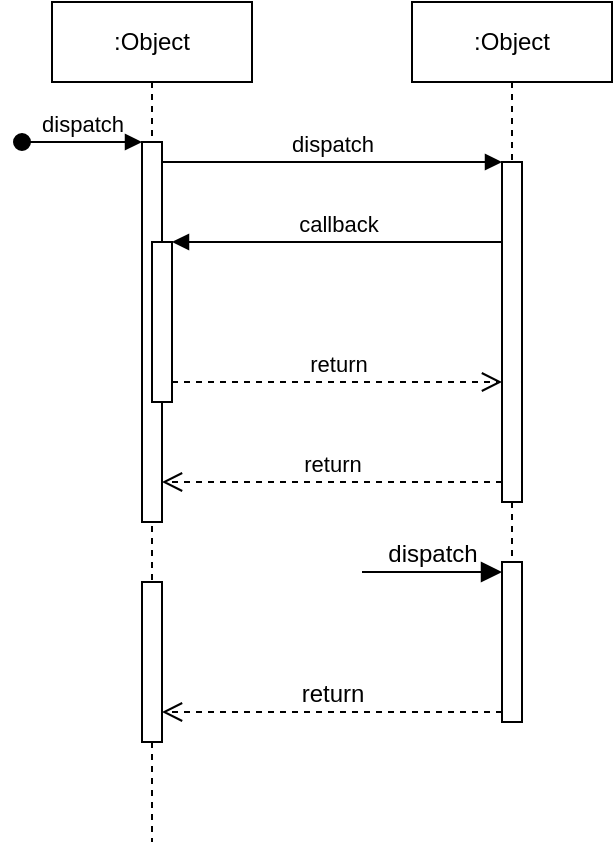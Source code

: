 <mxfile version="24.6.4" type="github" pages="6">
  <diagram name="Page-1" id="2YBvvXClWsGukQMizWep">
    <mxGraphModel dx="794" dy="462" grid="1" gridSize="10" guides="1" tooltips="1" connect="1" arrows="1" fold="1" page="1" pageScale="1" pageWidth="850" pageHeight="1100" math="0" shadow="0">
      <root>
        <mxCell id="0" />
        <mxCell id="1" parent="0" />
        <mxCell id="aM9ryv3xv72pqoxQDRHE-1" value=":Object" style="shape=umlLifeline;perimeter=lifelinePerimeter;whiteSpace=wrap;html=1;container=0;dropTarget=0;collapsible=0;recursiveResize=0;outlineConnect=0;portConstraint=eastwest;newEdgeStyle={&quot;edgeStyle&quot;:&quot;elbowEdgeStyle&quot;,&quot;elbow&quot;:&quot;vertical&quot;,&quot;curved&quot;:0,&quot;rounded&quot;:0};" parent="1" vertex="1">
          <mxGeometry x="40" y="40" width="100" height="420" as="geometry" />
        </mxCell>
        <mxCell id="aM9ryv3xv72pqoxQDRHE-2" value="" style="html=1;points=[];perimeter=orthogonalPerimeter;outlineConnect=0;targetShapes=umlLifeline;portConstraint=eastwest;newEdgeStyle={&quot;edgeStyle&quot;:&quot;elbowEdgeStyle&quot;,&quot;elbow&quot;:&quot;vertical&quot;,&quot;curved&quot;:0,&quot;rounded&quot;:0};" parent="aM9ryv3xv72pqoxQDRHE-1" vertex="1">
          <mxGeometry x="45" y="70" width="10" height="190" as="geometry" />
        </mxCell>
        <mxCell id="aM9ryv3xv72pqoxQDRHE-3" value="dispatch" style="html=1;verticalAlign=bottom;startArrow=oval;endArrow=block;startSize=8;edgeStyle=elbowEdgeStyle;elbow=vertical;curved=0;rounded=0;" parent="aM9ryv3xv72pqoxQDRHE-1" target="aM9ryv3xv72pqoxQDRHE-2" edge="1">
          <mxGeometry relative="1" as="geometry">
            <mxPoint x="-15" y="70" as="sourcePoint" />
          </mxGeometry>
        </mxCell>
        <mxCell id="aM9ryv3xv72pqoxQDRHE-4" value="" style="html=1;points=[];perimeter=orthogonalPerimeter;outlineConnect=0;targetShapes=umlLifeline;portConstraint=eastwest;newEdgeStyle={&quot;edgeStyle&quot;:&quot;elbowEdgeStyle&quot;,&quot;elbow&quot;:&quot;vertical&quot;,&quot;curved&quot;:0,&quot;rounded&quot;:0};" parent="aM9ryv3xv72pqoxQDRHE-1" vertex="1">
          <mxGeometry x="50" y="120" width="10" height="80" as="geometry" />
        </mxCell>
        <mxCell id="0wCxGA9cMqmeyCH2hNFd-6" value="" style="html=1;points=[[0,0,0,0,5],[0,1,0,0,-5],[1,0,0,0,5],[1,1,0,0,-5]];perimeter=orthogonalPerimeter;outlineConnect=0;targetShapes=umlLifeline;portConstraint=eastwest;newEdgeStyle={&quot;curved&quot;:0,&quot;rounded&quot;:0};" vertex="1" parent="aM9ryv3xv72pqoxQDRHE-1">
          <mxGeometry x="45" y="290" width="10" height="80" as="geometry" />
        </mxCell>
        <mxCell id="aM9ryv3xv72pqoxQDRHE-5" value=":Object" style="shape=umlLifeline;perimeter=lifelinePerimeter;whiteSpace=wrap;html=1;container=0;dropTarget=0;collapsible=0;recursiveResize=0;outlineConnect=0;portConstraint=eastwest;newEdgeStyle={&quot;edgeStyle&quot;:&quot;elbowEdgeStyle&quot;,&quot;elbow&quot;:&quot;vertical&quot;,&quot;curved&quot;:0,&quot;rounded&quot;:0};" parent="1" vertex="1">
          <mxGeometry x="220" y="40" width="100" height="360" as="geometry" />
        </mxCell>
        <mxCell id="aM9ryv3xv72pqoxQDRHE-6" value="" style="html=1;points=[];perimeter=orthogonalPerimeter;outlineConnect=0;targetShapes=umlLifeline;portConstraint=eastwest;newEdgeStyle={&quot;edgeStyle&quot;:&quot;elbowEdgeStyle&quot;,&quot;elbow&quot;:&quot;vertical&quot;,&quot;curved&quot;:0,&quot;rounded&quot;:0};" parent="aM9ryv3xv72pqoxQDRHE-5" vertex="1">
          <mxGeometry x="45" y="80" width="10" height="170" as="geometry" />
        </mxCell>
        <mxCell id="0wCxGA9cMqmeyCH2hNFd-2" value="" style="html=1;points=[[0,0,0,0,5],[0,1,0,0,-5],[1,0,0,0,5],[1,1,0,0,-5]];perimeter=orthogonalPerimeter;outlineConnect=0;targetShapes=umlLifeline;portConstraint=eastwest;newEdgeStyle={&quot;curved&quot;:0,&quot;rounded&quot;:0};" vertex="1" parent="aM9ryv3xv72pqoxQDRHE-5">
          <mxGeometry x="45" y="280" width="10" height="80" as="geometry" />
        </mxCell>
        <mxCell id="0wCxGA9cMqmeyCH2hNFd-3" value="dispatch" style="html=1;verticalAlign=bottom;endArrow=block;curved=0;rounded=0;entryX=0;entryY=0;entryDx=0;entryDy=5;fontSize=12;startSize=8;endSize=8;" edge="1" target="0wCxGA9cMqmeyCH2hNFd-2" parent="aM9ryv3xv72pqoxQDRHE-5">
          <mxGeometry relative="1" as="geometry">
            <mxPoint x="-25" y="285" as="sourcePoint" />
          </mxGeometry>
        </mxCell>
        <mxCell id="aM9ryv3xv72pqoxQDRHE-7" value="dispatch" style="html=1;verticalAlign=bottom;endArrow=block;edgeStyle=elbowEdgeStyle;elbow=vertical;curved=0;rounded=0;" parent="1" source="aM9ryv3xv72pqoxQDRHE-2" target="aM9ryv3xv72pqoxQDRHE-6" edge="1">
          <mxGeometry relative="1" as="geometry">
            <mxPoint x="195" y="130" as="sourcePoint" />
            <Array as="points">
              <mxPoint x="180" y="120" />
            </Array>
          </mxGeometry>
        </mxCell>
        <mxCell id="aM9ryv3xv72pqoxQDRHE-8" value="return" style="html=1;verticalAlign=bottom;endArrow=open;dashed=1;endSize=8;edgeStyle=elbowEdgeStyle;elbow=vertical;curved=0;rounded=0;" parent="1" source="aM9ryv3xv72pqoxQDRHE-6" target="aM9ryv3xv72pqoxQDRHE-2" edge="1">
          <mxGeometry relative="1" as="geometry">
            <mxPoint x="195" y="205" as="targetPoint" />
            <Array as="points">
              <mxPoint x="190" y="280" />
            </Array>
          </mxGeometry>
        </mxCell>
        <mxCell id="aM9ryv3xv72pqoxQDRHE-9" value="callback" style="html=1;verticalAlign=bottom;endArrow=block;edgeStyle=elbowEdgeStyle;elbow=vertical;curved=0;rounded=0;" parent="1" source="aM9ryv3xv72pqoxQDRHE-6" target="aM9ryv3xv72pqoxQDRHE-4" edge="1">
          <mxGeometry relative="1" as="geometry">
            <mxPoint x="175" y="160" as="sourcePoint" />
            <Array as="points">
              <mxPoint x="190" y="160" />
            </Array>
          </mxGeometry>
        </mxCell>
        <mxCell id="aM9ryv3xv72pqoxQDRHE-10" value="return" style="html=1;verticalAlign=bottom;endArrow=open;dashed=1;endSize=8;edgeStyle=elbowEdgeStyle;elbow=vertical;curved=0;rounded=0;" parent="1" source="aM9ryv3xv72pqoxQDRHE-4" target="aM9ryv3xv72pqoxQDRHE-6" edge="1">
          <mxGeometry relative="1" as="geometry">
            <mxPoint x="175" y="235" as="targetPoint" />
            <Array as="points">
              <mxPoint x="180" y="230" />
            </Array>
          </mxGeometry>
        </mxCell>
        <mxCell id="0wCxGA9cMqmeyCH2hNFd-4" value="return" style="html=1;verticalAlign=bottom;endArrow=open;dashed=1;endSize=8;curved=0;rounded=0;exitX=0;exitY=1;exitDx=0;exitDy=-5;fontSize=12;" edge="1" source="0wCxGA9cMqmeyCH2hNFd-2" parent="1" target="0wCxGA9cMqmeyCH2hNFd-6">
          <mxGeometry relative="1" as="geometry">
            <mxPoint x="220" y="395" as="targetPoint" />
          </mxGeometry>
        </mxCell>
      </root>
    </mxGraphModel>
  </diagram>
  <diagram id="sPWUCgie8WC5kbJ_RhPH" name="Landing page">
    <mxGraphModel dx="1334" dy="944" grid="0" gridSize="10" guides="1" tooltips="1" connect="1" arrows="1" fold="1" page="0" pageScale="1" pageWidth="827" pageHeight="1169" math="0" shadow="0">
      <root>
        <mxCell id="0" />
        <mxCell id="1" parent="0" />
        <mxCell id="EF0LKtEeuK6IbxuPvSOw-4" value="" style="shape=umlLifeline;perimeter=lifelinePerimeter;whiteSpace=wrap;html=1;container=1;dropTarget=0;collapsible=0;recursiveResize=0;outlineConnect=0;portConstraint=eastwest;newEdgeStyle={&quot;curved&quot;:0,&quot;rounded&quot;:0};participant=umlActor;" vertex="1" parent="1">
          <mxGeometry y="-365" width="20" height="74" as="geometry" />
        </mxCell>
        <mxCell id="EF0LKtEeuK6IbxuPvSOw-5" value="" style="html=1;points=[[0,0,0,0,5],[0,1,0,0,-5],[1,0,0,0,5],[1,1,0,0,-5]];perimeter=orthogonalPerimeter;outlineConnect=0;targetShapes=umlLifeline;portConstraint=eastwest;newEdgeStyle={&quot;curved&quot;:0,&quot;rounded&quot;:0};" vertex="1" parent="1">
          <mxGeometry x="5" y="-291" width="10" height="524" as="geometry" />
        </mxCell>
        <mxCell id="EF0LKtEeuK6IbxuPvSOw-8" value="System" style="shape=umlLifeline;perimeter=lifelinePerimeter;whiteSpace=wrap;html=1;container=1;dropTarget=0;collapsible=0;recursiveResize=0;outlineConnect=0;portConstraint=eastwest;newEdgeStyle={&quot;curved&quot;:0,&quot;rounded&quot;:0};" vertex="1" parent="1">
          <mxGeometry x="170" y="-365" width="100" height="73" as="geometry" />
        </mxCell>
        <mxCell id="EF0LKtEeuK6IbxuPvSOw-9" value="Database" style="shape=umlLifeline;perimeter=lifelinePerimeter;whiteSpace=wrap;html=1;container=1;dropTarget=0;collapsible=0;recursiveResize=0;outlineConnect=0;portConstraint=eastwest;newEdgeStyle={&quot;curved&quot;:0,&quot;rounded&quot;:0};" vertex="1" parent="1">
          <mxGeometry x="366" y="-365" width="100" height="601" as="geometry" />
        </mxCell>
        <mxCell id="EF0LKtEeuK6IbxuPvSOw-13" value="" style="html=1;points=[[0,0,0,0,5],[0,1,0,0,-5],[1,0,0,0,5],[1,1,0,0,-5]];perimeter=orthogonalPerimeter;outlineConnect=0;targetShapes=umlLifeline;portConstraint=eastwest;newEdgeStyle={&quot;curved&quot;:0,&quot;rounded&quot;:0};" vertex="1" parent="EF0LKtEeuK6IbxuPvSOw-9">
          <mxGeometry x="45" y="73" width="10" height="524" as="geometry" />
        </mxCell>
        <mxCell id="EF0LKtEeuK6IbxuPvSOw-12" value="" style="html=1;points=[[0,0,0,0,5],[0,1,0,0,-5],[1,0,0,0,5],[1,1,0,0,-5]];perimeter=orthogonalPerimeter;outlineConnect=0;targetShapes=umlLifeline;portConstraint=eastwest;newEdgeStyle={&quot;curved&quot;:0,&quot;rounded&quot;:0};" vertex="1" parent="1">
          <mxGeometry x="215" y="-291" width="10" height="526" as="geometry" />
        </mxCell>
        <mxCell id="EF0LKtEeuK6IbxuPvSOw-15" value="buka halaman web" style="html=1;verticalAlign=bottom;endArrow=block;curved=0;rounded=0;fontSize=12;startSize=8;endSize=8;entryX=0;entryY=0;entryDx=0;entryDy=5;entryPerimeter=0;" edge="1" parent="1" source="EF0LKtEeuK6IbxuPvSOw-5" target="EF0LKtEeuK6IbxuPvSOw-12">
          <mxGeometry width="80" relative="1" as="geometry">
            <mxPoint x="23" y="-280" as="sourcePoint" />
            <mxPoint x="103" y="-280" as="targetPoint" />
          </mxGeometry>
        </mxCell>
        <mxCell id="EF0LKtEeuK6IbxuPvSOw-17" value="return" style="html=1;verticalAlign=bottom;endArrow=open;dashed=1;endSize=8;curved=0;rounded=0;fontSize=12;" edge="1" parent="1" target="EF0LKtEeuK6IbxuPvSOw-5">
          <mxGeometry relative="1" as="geometry">
            <mxPoint x="211" y="-251" as="sourcePoint" />
            <mxPoint x="104" y="-192" as="targetPoint" />
          </mxGeometry>
        </mxCell>
        <mxCell id="EF0LKtEeuK6IbxuPvSOw-18" value="Lihat peta" style="html=1;verticalAlign=bottom;endArrow=block;curved=0;rounded=0;fontSize=12;startSize=8;endSize=8;" edge="1" parent="1" source="EF0LKtEeuK6IbxuPvSOw-5">
          <mxGeometry width="80" relative="1" as="geometry">
            <mxPoint x="18" y="-218" as="sourcePoint" />
            <mxPoint x="213" y="-184" as="targetPoint" />
          </mxGeometry>
        </mxCell>
        <mxCell id="EF0LKtEeuK6IbxuPvSOw-19" value="Mencari data" style="html=1;verticalAlign=bottom;endArrow=block;curved=0;rounded=0;fontSize=12;startSize=8;endSize=8;" edge="1" parent="1" target="EF0LKtEeuK6IbxuPvSOw-13">
          <mxGeometry width="80" relative="1" as="geometry">
            <mxPoint x="227" y="-146" as="sourcePoint" />
            <mxPoint x="404" y="-159" as="targetPoint" />
          </mxGeometry>
        </mxCell>
        <mxCell id="EF0LKtEeuK6IbxuPvSOw-20" value="return" style="html=1;verticalAlign=bottom;endArrow=open;dashed=1;endSize=8;curved=0;rounded=0;fontSize=12;" edge="1" parent="1">
          <mxGeometry relative="1" as="geometry">
            <mxPoint x="407" y="-90" as="sourcePoint" />
            <mxPoint x="225" y="-90" as="targetPoint" />
          </mxGeometry>
        </mxCell>
        <mxCell id="EF0LKtEeuK6IbxuPvSOw-21" value="Menampilkan data peta&amp;nbsp;" style="html=1;verticalAlign=bottom;endArrow=open;dashed=1;endSize=8;curved=0;rounded=0;fontSize=12;" edge="1" parent="1">
          <mxGeometry relative="1" as="geometry">
            <mxPoint x="211" y="-51" as="sourcePoint" />
            <mxPoint x="15" y="-51" as="targetPoint" />
          </mxGeometry>
        </mxCell>
        <mxCell id="EF0LKtEeuK6IbxuPvSOw-22" value="Lihat detail umkm" style="html=1;verticalAlign=bottom;endArrow=block;curved=0;rounded=0;fontSize=12;startSize=8;endSize=8;" edge="1" parent="1">
          <mxGeometry width="80" relative="1" as="geometry">
            <mxPoint x="15" y="6" as="sourcePoint" />
            <mxPoint x="213" y="6" as="targetPoint" />
          </mxGeometry>
        </mxCell>
        <mxCell id="EF0LKtEeuK6IbxuPvSOw-23" value="Mencari data detail umkm" style="html=1;verticalAlign=bottom;endArrow=block;curved=0;rounded=0;fontSize=12;startSize=8;endSize=8;" edge="1" parent="1">
          <mxGeometry width="80" relative="1" as="geometry">
            <mxPoint x="225" y="36" as="sourcePoint" />
            <mxPoint x="409" y="36" as="targetPoint" />
          </mxGeometry>
        </mxCell>
        <mxCell id="EF0LKtEeuK6IbxuPvSOw-24" value="return" style="html=1;verticalAlign=bottom;endArrow=open;dashed=1;endSize=8;curved=0;rounded=0;fontSize=12;" edge="1" parent="1">
          <mxGeometry relative="1" as="geometry">
            <mxPoint x="407" y="93" as="sourcePoint" />
            <mxPoint x="225" y="93" as="targetPoint" />
          </mxGeometry>
        </mxCell>
        <mxCell id="EF0LKtEeuK6IbxuPvSOw-25" value="Menampilkan data detail umkm" style="html=1;verticalAlign=bottom;endArrow=open;dashed=1;endSize=8;curved=0;rounded=0;fontSize=12;" edge="1" parent="1">
          <mxGeometry relative="1" as="geometry">
            <mxPoint x="216" y="142" as="sourcePoint" />
            <mxPoint x="20" y="142" as="targetPoint" />
          </mxGeometry>
        </mxCell>
        <mxCell id="EF0LKtEeuK6IbxuPvSOw-26" value="User" style="text;html=1;align=center;verticalAlign=middle;whiteSpace=wrap;rounded=0;fontSize=16;" vertex="1" parent="1">
          <mxGeometry x="-20" y="-329" width="60" height="30" as="geometry" />
        </mxCell>
      </root>
    </mxGraphModel>
  </diagram>
  <diagram id="y-tAbvuzWUYLHigbUb8F" name="Login Register">
    <mxGraphModel grid="0" page="0" gridSize="10" guides="1" tooltips="1" connect="1" arrows="1" fold="1" pageScale="1" pageWidth="827" pageHeight="1169" math="0" shadow="0">
      <root>
        <mxCell id="0" />
        <mxCell id="1" parent="0" />
        <mxCell id="Me7JLIsY1jJ5hIMaFBg7-1" value="" style="shape=umlLifeline;perimeter=lifelinePerimeter;whiteSpace=wrap;html=1;container=1;dropTarget=0;collapsible=0;recursiveResize=0;outlineConnect=0;portConstraint=eastwest;newEdgeStyle={&quot;curved&quot;:0,&quot;rounded&quot;:0};participant=umlActor;" parent="1" vertex="1">
          <mxGeometry x="-74" y="53" width="20" height="223" as="geometry" />
        </mxCell>
        <mxCell id="Me7JLIsY1jJ5hIMaFBg7-4" value="" style="html=1;points=[[0,0,0,0,5],[0,1,0,0,-5],[1,0,0,0,5],[1,1,0,0,-5]];perimeter=orthogonalPerimeter;outlineConnect=0;targetShapes=umlLifeline;portConstraint=eastwest;newEdgeStyle={&quot;curved&quot;:0,&quot;rounded&quot;:0};" parent="Me7JLIsY1jJ5hIMaFBg7-1" vertex="1">
          <mxGeometry x="5" y="143" width="10" height="80" as="geometry" />
        </mxCell>
        <mxCell id="Me7JLIsY1jJ5hIMaFBg7-2" value="System" style="shape=umlLifeline;perimeter=lifelinePerimeter;whiteSpace=wrap;html=1;container=1;dropTarget=0;collapsible=0;recursiveResize=0;outlineConnect=0;portConstraint=eastwest;newEdgeStyle={&quot;curved&quot;:0,&quot;rounded&quot;:0};" parent="1" vertex="1">
          <mxGeometry x="115" y="52.5" width="100" height="151" as="geometry" />
        </mxCell>
        <mxCell id="Me7JLIsY1jJ5hIMaFBg7-3" value="Database" style="shape=umlLifeline;perimeter=lifelinePerimeter;whiteSpace=wrap;html=1;container=1;dropTarget=0;collapsible=0;recursiveResize=0;outlineConnect=0;portConstraint=eastwest;newEdgeStyle={&quot;curved&quot;:0,&quot;rounded&quot;:0};" parent="1" vertex="1">
          <mxGeometry x="361" y="52" width="100" height="151" as="geometry" />
        </mxCell>
        <mxCell id="Me7JLIsY1jJ5hIMaFBg7-9" value="" style="endArrow=none;dashed=1;html=1;rounded=0;fontSize=12;startSize=8;endSize=8;curved=1;" parent="1" edge="1">
          <mxGeometry width="50" height="50" relative="1" as="geometry">
            <mxPoint x="-64.16" y="276" as="sourcePoint" />
            <mxPoint x="-64.16" y="319" as="targetPoint" />
          </mxGeometry>
        </mxCell>
        <mxCell id="Me7JLIsY1jJ5hIMaFBg7-10" value="&lt;span style=&quot;color: rgba(0, 0, 0, 0); font-family: monospace; font-size: 0px; text-align: start;&quot;&gt;%3CmxGraphModel%3E%3Croot%3E%3CmxCell%20id%3D%220%22%2F%3E%3CmxCell%20id%3D%221%22%20parent%3D%220%22%2F%3E%3CmxCell%20id%3D%222%22%20value%3D%22%22%20style%3D%22endArrow%3Dnone%3Bdashed%3D1%3Bhtml%3D1%3Brounded%3D0%3BfontSize%3D12%3BstartSize%3D8%3BendSize%3D8%3Bcurved%3D1%3B%22%20edge%3D%221%22%20parent%3D%221%22%3E%3CmxGeometry%20width%3D%2250%22%20height%3D%2250%22%20relative%3D%221%22%20as%3D%22geometry%22%3E%3CmxPoint%20x%3D%22-64.16%22%20y%3D%22276%22%20as%3D%22sourcePoint%22%2F%3E%3CmxPoint%20x%3D%22-64.16%22%20y%3D%22319%22%20as%3D%22targetPoint%22%2F%3E%3C%2FmxGeometry%3E%3C%2FmxCell%3E%3C%2Froot%3E%3C%2FmxGraphModel%3E&lt;/span&gt;" style="html=1;points=[[0,0,0,0,5],[0,1,0,0,-5],[1,0,0,0,5],[1,1,0,0,-5]];perimeter=orthogonalPerimeter;outlineConnect=0;targetShapes=umlLifeline;portConstraint=eastwest;newEdgeStyle={&quot;curved&quot;:0,&quot;rounded&quot;:0};" parent="1" vertex="1">
          <mxGeometry x="160" y="200" width="10" height="84" as="geometry" />
        </mxCell>
        <mxCell id="Me7JLIsY1jJ5hIMaFBg7-11" value="" style="html=1;points=[[0,0,0,0,5],[0,1,0,0,-5],[1,0,0,0,5],[1,1,0,0,-5]];perimeter=orthogonalPerimeter;outlineConnect=0;targetShapes=umlLifeline;portConstraint=eastwest;newEdgeStyle={&quot;curved&quot;:0,&quot;rounded&quot;:0};" parent="1" vertex="1">
          <mxGeometry x="406" y="199" width="10" height="202" as="geometry" />
        </mxCell>
        <mxCell id="Me7JLIsY1jJ5hIMaFBg7-12" value="Login" style="html=1;verticalAlign=bottom;endArrow=block;curved=0;rounded=0;fontSize=12;startSize=8;endSize=8;entryX=0;entryY=0.19;entryDx=0;entryDy=0;entryPerimeter=0;exitX=0.725;exitY=0.726;exitDx=0;exitDy=0;exitPerimeter=0;" parent="1" source="Me7JLIsY1jJ5hIMaFBg7-1" target="Me7JLIsY1jJ5hIMaFBg7-10" edge="1">
          <mxGeometry width="80" relative="1" as="geometry">
            <mxPoint x="-57" y="207" as="sourcePoint" />
            <mxPoint x="23" y="207" as="targetPoint" />
          </mxGeometry>
        </mxCell>
        <mxCell id="Me7JLIsY1jJ5hIMaFBg7-13" value="Chek user" style="html=1;verticalAlign=bottom;endArrow=block;curved=0;rounded=0;fontSize=12;startSize=8;endSize=8;" parent="1" source="Me7JLIsY1jJ5hIMaFBg7-10" edge="1">
          <mxGeometry width="80" relative="1" as="geometry">
            <mxPoint x="174" y="238.41" as="sourcePoint" />
            <mxPoint x="403" y="239" as="targetPoint" />
          </mxGeometry>
        </mxCell>
        <mxCell id="Me7JLIsY1jJ5hIMaFBg7-15" value="" style="endArrow=none;dashed=1;html=1;rounded=0;fontSize=12;startSize=8;endSize=8;curved=1;" parent="1" edge="1">
          <mxGeometry width="50" height="50" relative="1" as="geometry">
            <mxPoint x="164.58" y="284" as="sourcePoint" />
            <mxPoint x="164.58" y="327" as="targetPoint" />
          </mxGeometry>
        </mxCell>
        <mxCell id="Me7JLIsY1jJ5hIMaFBg7-16" value="" style="html=1;points=[[0,0,0,0,5],[0,1,0,0,-5],[1,0,0,0,5],[1,1,0,0,-5]];perimeter=orthogonalPerimeter;outlineConnect=0;targetShapes=umlLifeline;portConstraint=eastwest;newEdgeStyle={&quot;curved&quot;:0,&quot;rounded&quot;:0};" parent="1" vertex="1">
          <mxGeometry x="160" y="319" width="10" height="80" as="geometry" />
        </mxCell>
        <mxCell id="Me7JLIsY1jJ5hIMaFBg7-17" value="Valid" style="html=1;verticalAlign=bottom;endArrow=open;dashed=1;endSize=8;curved=0;rounded=0;fontSize=12;entryX=1;entryY=0;entryDx=0;entryDy=5;entryPerimeter=0;" parent="1" source="Me7JLIsY1jJ5hIMaFBg7-11" target="Me7JLIsY1jJ5hIMaFBg7-16" edge="1">
          <mxGeometry relative="1" as="geometry">
            <mxPoint x="403" y="337" as="sourcePoint" />
            <mxPoint x="323" y="337" as="targetPoint" />
          </mxGeometry>
        </mxCell>
        <mxCell id="Me7JLIsY1jJ5hIMaFBg7-18" value="Invalid" style="html=1;verticalAlign=bottom;endArrow=open;dashed=1;endSize=8;curved=0;rounded=0;fontSize=12;entryX=1;entryY=0.75;entryDx=0;entryDy=0;entryPerimeter=0;" parent="1" target="Me7JLIsY1jJ5hIMaFBg7-16" edge="1">
          <mxGeometry relative="1" as="geometry">
            <mxPoint x="406" y="379" as="sourcePoint" />
            <mxPoint x="174" y="379" as="targetPoint" />
          </mxGeometry>
        </mxCell>
        <mxCell id="Me7JLIsY1jJ5hIMaFBg7-19" value="" style="html=1;points=[[0,0,0,0,5],[0,1,0,0,-5],[1,0,0,0,5],[1,1,0,0,-5]];perimeter=orthogonalPerimeter;outlineConnect=0;targetShapes=umlLifeline;portConstraint=eastwest;newEdgeStyle={&quot;curved&quot;:0,&quot;rounded&quot;:0};" parent="1" vertex="1">
          <mxGeometry x="-69" y="321" width="10" height="80" as="geometry" />
        </mxCell>
        <mxCell id="Me7JLIsY1jJ5hIMaFBg7-21" value="Login berhasil" style="html=1;verticalAlign=bottom;endArrow=open;dashed=1;endSize=8;curved=0;rounded=0;fontSize=12;entryX=1;entryY=0;entryDx=0;entryDy=5;entryPerimeter=0;" parent="1" edge="1">
          <mxGeometry x="0.001" relative="1" as="geometry">
            <mxPoint x="160" y="340" as="sourcePoint" />
            <mxPoint x="-59" y="340" as="targetPoint" />
            <mxPoint as="offset" />
          </mxGeometry>
        </mxCell>
        <mxCell id="Me7JLIsY1jJ5hIMaFBg7-22" value="Login gagal" style="html=1;verticalAlign=bottom;endArrow=open;dashed=1;endSize=8;curved=0;rounded=0;fontSize=12;entryX=1;entryY=0;entryDx=0;entryDy=5;entryPerimeter=0;" parent="1" edge="1">
          <mxGeometry x="0.001" relative="1" as="geometry">
            <mxPoint x="160" y="395" as="sourcePoint" />
            <mxPoint x="-59" y="395" as="targetPoint" />
            <mxPoint as="offset" />
          </mxGeometry>
        </mxCell>
        <mxCell id="Me7JLIsY1jJ5hIMaFBg7-23" value="" style="endArrow=none;dashed=1;html=1;rounded=0;fontSize=12;startSize=8;endSize=8;curved=1;" parent="1" edge="1">
          <mxGeometry width="50" height="50" relative="1" as="geometry">
            <mxPoint x="-64.42" y="401" as="sourcePoint" />
            <mxPoint x="-64.42" y="444" as="targetPoint" />
          </mxGeometry>
        </mxCell>
        <mxCell id="Me7JLIsY1jJ5hIMaFBg7-24" value="" style="endArrow=none;dashed=1;html=1;rounded=0;fontSize=12;startSize=8;endSize=8;curved=1;" parent="1" edge="1">
          <mxGeometry width="50" height="50" relative="1" as="geometry">
            <mxPoint x="164.58" y="399" as="sourcePoint" />
            <mxPoint x="164.58" y="442" as="targetPoint" />
          </mxGeometry>
        </mxCell>
        <mxCell id="Me7JLIsY1jJ5hIMaFBg7-25" value="" style="endArrow=none;dashed=1;html=1;rounded=0;fontSize=12;startSize=8;endSize=8;curved=1;" parent="1" edge="1">
          <mxGeometry width="50" height="50" relative="1" as="geometry">
            <mxPoint x="410.58" y="401" as="sourcePoint" />
            <mxPoint x="410.58" y="444" as="targetPoint" />
          </mxGeometry>
        </mxCell>
        <mxCell id="Me7JLIsY1jJ5hIMaFBg7-26" value="" style="html=1;points=[[0,0,0,0,5],[0,1,0,0,-5],[1,0,0,0,5],[1,1,0,0,-5]];perimeter=orthogonalPerimeter;outlineConnect=0;targetShapes=umlLifeline;portConstraint=eastwest;newEdgeStyle={&quot;curved&quot;:0,&quot;rounded&quot;:0};" parent="1" vertex="1">
          <mxGeometry x="-69" y="446" width="10" height="80" as="geometry" />
        </mxCell>
        <mxCell id="Me7JLIsY1jJ5hIMaFBg7-27" value="" style="html=1;points=[[0,0,0,0,5],[0,1,0,0,-5],[1,0,0,0,5],[1,1,0,0,-5]];perimeter=orthogonalPerimeter;outlineConnect=0;targetShapes=umlLifeline;portConstraint=eastwest;newEdgeStyle={&quot;curved&quot;:0,&quot;rounded&quot;:0};" parent="1" vertex="1">
          <mxGeometry x="160" y="446" width="10" height="80" as="geometry" />
        </mxCell>
        <mxCell id="Me7JLIsY1jJ5hIMaFBg7-28" value="" style="html=1;points=[[0,0,0,0,5],[0,1,0,0,-5],[1,0,0,0,5],[1,1,0,0,-5]];perimeter=orthogonalPerimeter;outlineConnect=0;targetShapes=umlLifeline;portConstraint=eastwest;newEdgeStyle={&quot;curved&quot;:0,&quot;rounded&quot;:0};" parent="1" vertex="1">
          <mxGeometry x="406" y="446" width="10" height="80" as="geometry" />
        </mxCell>
        <mxCell id="Me7JLIsY1jJ5hIMaFBg7-29" value="Regtister" style="html=1;verticalAlign=bottom;endArrow=block;curved=0;rounded=0;fontSize=12;startSize=8;endSize=8;entryX=0;entryY=0.19;entryDx=0;entryDy=0;entryPerimeter=0;exitX=0.725;exitY=0.726;exitDx=0;exitDy=0;exitPerimeter=0;" parent="1" edge="1">
          <mxGeometry width="80" relative="1" as="geometry">
            <mxPoint x="-59" y="454" as="sourcePoint" />
            <mxPoint x="160" y="455" as="targetPoint" />
          </mxGeometry>
        </mxCell>
        <mxCell id="Me7JLIsY1jJ5hIMaFBg7-30" value="Simpan" style="html=1;verticalAlign=bottom;endArrow=block;curved=0;rounded=0;fontSize=12;startSize=8;endSize=8;" parent="1" edge="1">
          <mxGeometry width="80" relative="1" as="geometry">
            <mxPoint x="173" y="475" as="sourcePoint" />
            <mxPoint x="406" y="475" as="targetPoint" />
          </mxGeometry>
        </mxCell>
        <mxCell id="Me7JLIsY1jJ5hIMaFBg7-31" value="valid" style="html=1;verticalAlign=bottom;endArrow=open;dashed=1;endSize=8;curved=0;rounded=0;fontSize=12;entryX=1;entryY=0.75;entryDx=0;entryDy=0;entryPerimeter=0;" parent="1" edge="1">
          <mxGeometry relative="1" as="geometry">
            <mxPoint x="406" y="506" as="sourcePoint" />
            <mxPoint x="170" y="506" as="targetPoint" />
          </mxGeometry>
        </mxCell>
        <mxCell id="Me7JLIsY1jJ5hIMaFBg7-32" value="halaman Dashboard" style="html=1;verticalAlign=bottom;endArrow=open;dashed=1;endSize=8;curved=0;rounded=0;fontSize=12;entryX=1;entryY=0;entryDx=0;entryDy=5;entryPerimeter=0;" parent="1" edge="1">
          <mxGeometry x="0.001" relative="1" as="geometry">
            <mxPoint x="160" y="523" as="sourcePoint" />
            <mxPoint x="-59" y="523" as="targetPoint" />
            <mxPoint as="offset" />
          </mxGeometry>
        </mxCell>
        <mxCell id="Me7JLIsY1jJ5hIMaFBg7-33" value="" style="endArrow=none;dashed=1;html=1;rounded=0;fontSize=12;startSize=8;endSize=8;curved=1;" parent="1" edge="1">
          <mxGeometry width="50" height="50" relative="1" as="geometry">
            <mxPoint x="-64.42" y="526" as="sourcePoint" />
            <mxPoint x="-64" y="549" as="targetPoint" />
          </mxGeometry>
        </mxCell>
        <mxCell id="Me7JLIsY1jJ5hIMaFBg7-34" value="" style="endArrow=none;dashed=1;html=1;rounded=0;fontSize=12;startSize=8;endSize=8;curved=1;" parent="1" edge="1">
          <mxGeometry width="50" height="50" relative="1" as="geometry">
            <mxPoint x="164.58" y="526" as="sourcePoint" />
            <mxPoint x="165" y="549" as="targetPoint" />
          </mxGeometry>
        </mxCell>
        <mxCell id="Me7JLIsY1jJ5hIMaFBg7-35" value="" style="endArrow=none;dashed=1;html=1;rounded=0;fontSize=12;startSize=8;endSize=8;curved=1;" parent="1" edge="1">
          <mxGeometry width="50" height="50" relative="1" as="geometry">
            <mxPoint x="410.58" y="528" as="sourcePoint" />
            <mxPoint x="411" y="551" as="targetPoint" />
          </mxGeometry>
        </mxCell>
        <mxCell id="aDvMHFVVtFslKlyHn3Tn-2" value="User" style="text;html=1;align=center;verticalAlign=middle;resizable=0;points=[];autosize=1;strokeColor=none;fillColor=none;fontSize=16;" vertex="1" parent="1">
          <mxGeometry x="-95" y="112.5" width="52" height="31" as="geometry" />
        </mxCell>
      </root>
    </mxGraphModel>
  </diagram>
  <diagram id="qPPrlCTVvPCPeglbDHnX" name="Center Point">
    <mxGraphModel grid="0" page="0" gridSize="10" guides="1" tooltips="1" connect="1" arrows="1" fold="1" pageScale="1" pageWidth="827" pageHeight="1169" math="0" shadow="0">
      <root>
        <mxCell id="0" />
        <mxCell id="1" parent="0" />
        <mxCell id="r1aBjmi0Clw_CfbHowpB-1" value="" style="shape=umlLifeline;perimeter=lifelinePerimeter;whiteSpace=wrap;html=1;container=1;dropTarget=0;collapsible=0;recursiveResize=0;outlineConnect=0;portConstraint=eastwest;newEdgeStyle={&quot;curved&quot;:0,&quot;rounded&quot;:0};participant=umlActor;" vertex="1" parent="1">
          <mxGeometry x="-71" y="52.5" width="20" height="70.5" as="geometry" />
        </mxCell>
        <mxCell id="r1aBjmi0Clw_CfbHowpB-3" value="System" style="shape=umlLifeline;perimeter=lifelinePerimeter;whiteSpace=wrap;html=1;container=1;dropTarget=0;collapsible=0;recursiveResize=0;outlineConnect=0;portConstraint=eastwest;newEdgeStyle={&quot;curved&quot;:0,&quot;rounded&quot;:0};" vertex="1" parent="1">
          <mxGeometry x="115" y="52.5" width="100" height="68.5" as="geometry" />
        </mxCell>
        <mxCell id="r1aBjmi0Clw_CfbHowpB-4" value="Database" style="shape=umlLifeline;perimeter=lifelinePerimeter;whiteSpace=wrap;html=1;container=1;dropTarget=0;collapsible=0;recursiveResize=0;outlineConnect=0;portConstraint=eastwest;newEdgeStyle={&quot;curved&quot;:0,&quot;rounded&quot;:0};" vertex="1" parent="1">
          <mxGeometry x="361" y="52" width="100" height="70" as="geometry" />
        </mxCell>
        <mxCell id="r1aBjmi0Clw_CfbHowpB-2" value="" style="html=1;points=[[0,0,0,0,5],[0,1,0,0,-5],[1,0,0,0,5],[1,1,0,0,-5]];perimeter=orthogonalPerimeter;outlineConnect=0;targetShapes=umlLifeline;portConstraint=eastwest;newEdgeStyle={&quot;curved&quot;:0,&quot;rounded&quot;:0};" vertex="1" parent="1">
          <mxGeometry x="-66" y="123" width="10" height="124" as="geometry" />
        </mxCell>
        <mxCell id="VGkt6wchPl6ECwU7rgHM-1" value="User" style="text;html=1;align=center;verticalAlign=middle;whiteSpace=wrap;rounded=0;fontSize=16;" vertex="1" parent="1">
          <mxGeometry x="-111" y="93" width="60" height="30" as="geometry" />
        </mxCell>
        <mxCell id="VGkt6wchPl6ECwU7rgHM-2" value="" style="html=1;points=[[0,0,0,0,5],[0,1,0,0,-5],[1,0,0,0,5],[1,1,0,0,-5]];perimeter=orthogonalPerimeter;outlineConnect=0;targetShapes=umlLifeline;portConstraint=eastwest;newEdgeStyle={&quot;curved&quot;:0,&quot;rounded&quot;:0};" vertex="1" parent="1">
          <mxGeometry x="160" y="121" width="10" height="134" as="geometry" />
        </mxCell>
        <mxCell id="VGkt6wchPl6ECwU7rgHM-3" value="" style="html=1;points=[[0,0,0,0,5],[0,1,0,0,-5],[1,0,0,0,5],[1,1,0,0,-5]];perimeter=orthogonalPerimeter;outlineConnect=0;targetShapes=umlLifeline;portConstraint=eastwest;newEdgeStyle={&quot;curved&quot;:0,&quot;rounded&quot;:0};" vertex="1" parent="1">
          <mxGeometry x="406" y="119" width="10" height="136" as="geometry" />
        </mxCell>
        <mxCell id="pVNr0oau-Pk0-2kPRTYr-1" value="Memilih menu Center Point" style="html=1;verticalAlign=bottom;endArrow=block;curved=0;rounded=0;fontSize=12;startSize=8;endSize=8;" edge="1" parent="1" target="VGkt6wchPl6ECwU7rgHM-2">
          <mxGeometry width="80" relative="1" as="geometry">
            <mxPoint x="-55" y="142" as="sourcePoint" />
            <mxPoint x="25" y="142" as="targetPoint" />
          </mxGeometry>
        </mxCell>
        <mxCell id="pVNr0oau-Pk0-2kPRTYr-2" value="Get Data Ceter point" style="html=1;verticalAlign=bottom;endArrow=block;curved=0;rounded=0;fontSize=12;startSize=8;endSize=8;" edge="1" parent="1" target="VGkt6wchPl6ECwU7rgHM-3">
          <mxGeometry width="80" relative="1" as="geometry">
            <mxPoint x="171" y="163" as="sourcePoint" />
            <mxPoint x="251" y="163" as="targetPoint" />
            <mxPoint as="offset" />
          </mxGeometry>
        </mxCell>
        <mxCell id="pVNr0oau-Pk0-2kPRTYr-3" value="Mengirim data center point" style="html=1;verticalAlign=bottom;endArrow=open;dashed=1;endSize=8;curved=0;rounded=0;fontSize=12;" edge="1" parent="1">
          <mxGeometry relative="1" as="geometry">
            <mxPoint x="404" y="216" as="sourcePoint" />
            <mxPoint x="175" y="216" as="targetPoint" />
          </mxGeometry>
        </mxCell>
        <mxCell id="pVNr0oau-Pk0-2kPRTYr-4" value="" style="endArrow=none;dashed=1;html=1;rounded=0;fontSize=12;startSize=8;endSize=8;curved=1;" edge="1" parent="1" target="pVNr0oau-Pk0-2kPRTYr-9">
          <mxGeometry width="50" height="50" relative="1" as="geometry">
            <mxPoint x="-61.5" y="247" as="sourcePoint" />
            <mxPoint x="-61.5" y="299" as="targetPoint" />
          </mxGeometry>
        </mxCell>
        <mxCell id="pVNr0oau-Pk0-2kPRTYr-6" value="Menampilkan data center point" style="html=1;verticalAlign=bottom;endArrow=open;dashed=1;endSize=8;curved=0;rounded=0;fontSize=12;" edge="1" parent="1" target="r1aBjmi0Clw_CfbHowpB-2">
          <mxGeometry relative="1" as="geometry">
            <mxPoint x="158" y="233" as="sourcePoint" />
            <mxPoint x="78" y="233" as="targetPoint" />
          </mxGeometry>
        </mxCell>
        <mxCell id="pVNr0oau-Pk0-2kPRTYr-7" value="" style="endArrow=none;dashed=1;html=1;rounded=0;fontSize=12;startSize=8;endSize=8;curved=1;" edge="1" parent="1" target="pVNr0oau-Pk0-2kPRTYr-12">
          <mxGeometry width="50" height="50" relative="1" as="geometry">
            <mxPoint x="164.5" y="255" as="sourcePoint" />
            <mxPoint x="164.5" y="307" as="targetPoint" />
          </mxGeometry>
        </mxCell>
        <mxCell id="pVNr0oau-Pk0-2kPRTYr-8" value="" style="endArrow=none;dashed=1;html=1;rounded=0;fontSize=12;startSize=8;endSize=8;curved=1;" edge="1" parent="1" target="pVNr0oau-Pk0-2kPRTYr-13">
          <mxGeometry width="50" height="50" relative="1" as="geometry">
            <mxPoint x="410.5" y="255" as="sourcePoint" />
            <mxPoint x="410.5" y="307" as="targetPoint" />
          </mxGeometry>
        </mxCell>
        <mxCell id="pVNr0oau-Pk0-2kPRTYr-9" value="" style="html=1;points=[[0,0,0,0,5],[0,1,0,0,-5],[1,0,0,0,5],[1,1,0,0,-5]];perimeter=orthogonalPerimeter;outlineConnect=0;targetShapes=umlLifeline;portConstraint=eastwest;newEdgeStyle={&quot;curved&quot;:0,&quot;rounded&quot;:0};" vertex="1" parent="1">
          <mxGeometry x="-66.5" y="259" width="10" height="188" as="geometry" />
        </mxCell>
        <mxCell id="pVNr0oau-Pk0-2kPRTYr-12" value="" style="html=1;points=[[0,0,0,0,5],[0,1,0,0,-5],[1,0,0,0,5],[1,1,0,0,-5]];perimeter=orthogonalPerimeter;outlineConnect=0;targetShapes=umlLifeline;portConstraint=eastwest;newEdgeStyle={&quot;curved&quot;:0,&quot;rounded&quot;:0};" vertex="1" parent="1">
          <mxGeometry x="159.5" y="267" width="10" height="182" as="geometry" />
        </mxCell>
        <mxCell id="pVNr0oau-Pk0-2kPRTYr-13" value="" style="html=1;points=[[0,0,0,0,5],[0,1,0,0,-5],[1,0,0,0,5],[1,1,0,0,-5]];perimeter=orthogonalPerimeter;outlineConnect=0;targetShapes=umlLifeline;portConstraint=eastwest;newEdgeStyle={&quot;curved&quot;:0,&quot;rounded&quot;:0};" vertex="1" parent="1">
          <mxGeometry x="406" y="344" width="10" height="105" as="geometry" />
        </mxCell>
        <mxCell id="pVNr0oau-Pk0-2kPRTYr-14" value="Tekan tambah data" style="html=1;verticalAlign=bottom;endArrow=block;curved=0;rounded=0;fontSize=12;startSize=8;endSize=8;" edge="1" parent="1">
          <mxGeometry width="80" relative="1" as="geometry">
            <mxPoint x="-56.5" y="273" as="sourcePoint" />
            <mxPoint x="158.5" y="273" as="targetPoint" />
          </mxGeometry>
        </mxCell>
        <mxCell id="pVNr0oau-Pk0-2kPRTYr-15" value="Menampilkan form tambah" style="html=1;verticalAlign=bottom;endArrow=open;dashed=1;endSize=8;curved=0;rounded=0;fontSize=12;" edge="1" parent="1">
          <mxGeometry relative="1" as="geometry">
            <mxPoint x="157.5" y="306.58" as="sourcePoint" />
            <mxPoint x="-56.5" y="306.58" as="targetPoint" />
          </mxGeometry>
        </mxCell>
        <mxCell id="pVNr0oau-Pk0-2kPRTYr-16" value="Menambahkan Center Point" style="html=1;verticalAlign=bottom;endArrow=block;curved=0;rounded=0;fontSize=12;startSize=8;endSize=8;" edge="1" parent="1">
          <mxGeometry width="80" relative="1" as="geometry">
            <mxPoint x="-55" y="349" as="sourcePoint" />
            <mxPoint x="160" y="349" as="targetPoint" />
          </mxGeometry>
        </mxCell>
        <mxCell id="pVNr0oau-Pk0-2kPRTYr-19" value="Menggirim Data centerpoint" style="html=1;verticalAlign=bottom;endArrow=block;curved=0;rounded=0;fontSize=12;startSize=8;endSize=8;" edge="1" parent="1">
          <mxGeometry width="80" relative="1" as="geometry">
            <mxPoint x="171" y="364" as="sourcePoint" />
            <mxPoint x="406" y="364" as="targetPoint" />
            <mxPoint as="offset" />
          </mxGeometry>
        </mxCell>
        <mxCell id="pVNr0oau-Pk0-2kPRTYr-20" value="" style="html=1;points=[[0,0,0,0,5],[0,1,0,0,-5],[1,0,0,0,5],[1,1,0,0,-5]];perimeter=orthogonalPerimeter;outlineConnect=0;targetShapes=umlLifeline;portConstraint=eastwest;newEdgeStyle={&quot;curved&quot;:0,&quot;rounded&quot;:0};" vertex="1" parent="1">
          <mxGeometry x="411" y="384" width="10" height="40" as="geometry" />
        </mxCell>
        <mxCell id="pVNr0oau-Pk0-2kPRTYr-21" value="Create()" style="html=1;align=left;spacingLeft=2;endArrow=block;rounded=0;edgeStyle=orthogonalEdgeStyle;curved=0;rounded=0;fontSize=12;startSize=8;endSize=8;" edge="1" target="pVNr0oau-Pk0-2kPRTYr-20" parent="1">
          <mxGeometry relative="1" as="geometry">
            <mxPoint x="416" y="364" as="sourcePoint" />
            <Array as="points">
              <mxPoint x="446" y="394" />
            </Array>
          </mxGeometry>
        </mxCell>
        <mxCell id="pVNr0oau-Pk0-2kPRTYr-22" value="Memperbarui data center point" style="html=1;verticalAlign=bottom;endArrow=open;dashed=1;endSize=8;curved=0;rounded=0;fontSize=12;" edge="1" parent="1">
          <mxGeometry relative="1" as="geometry">
            <mxPoint x="401" y="415" as="sourcePoint" />
            <mxPoint x="172" y="415" as="targetPoint" />
          </mxGeometry>
        </mxCell>
        <mxCell id="pVNr0oau-Pk0-2kPRTYr-24" value="Menampilkan data center point" style="html=1;verticalAlign=bottom;endArrow=open;dashed=1;endSize=8;curved=0;rounded=0;fontSize=12;" edge="1" parent="1">
          <mxGeometry relative="1" as="geometry">
            <mxPoint x="158" y="436" as="sourcePoint" />
            <mxPoint x="-56" y="436" as="targetPoint" />
          </mxGeometry>
        </mxCell>
        <mxCell id="pVNr0oau-Pk0-2kPRTYr-25" value="" style="endArrow=none;dashed=1;html=1;rounded=0;fontSize=12;startSize=8;endSize=8;curved=1;entryX=0.55;entryY=1;entryDx=0;entryDy=0;entryPerimeter=0;" edge="1" parent="1" source="pVNr0oau-Pk0-2kPRTYr-28" target="pVNr0oau-Pk0-2kPRTYr-9">
          <mxGeometry width="50" height="50" relative="1" as="geometry">
            <mxPoint x="-61" y="515" as="sourcePoint" />
            <mxPoint x="-40" y="491" as="targetPoint" />
          </mxGeometry>
        </mxCell>
        <mxCell id="pVNr0oau-Pk0-2kPRTYr-26" value="" style="endArrow=none;dashed=1;html=1;rounded=0;fontSize=12;startSize=8;endSize=8;curved=1;entryX=0.55;entryY=1;entryDx=0;entryDy=0;entryPerimeter=0;" edge="1" parent="1" source="pVNr0oau-Pk0-2kPRTYr-29">
          <mxGeometry width="50" height="50" relative="1" as="geometry">
            <mxPoint x="164.71" y="517" as="sourcePoint" />
            <mxPoint x="164.71" y="449" as="targetPoint" />
          </mxGeometry>
        </mxCell>
        <mxCell id="pVNr0oau-Pk0-2kPRTYr-27" value="" style="endArrow=none;dashed=1;html=1;rounded=0;fontSize=12;startSize=8;endSize=8;curved=1;entryX=0.55;entryY=1;entryDx=0;entryDy=0;entryPerimeter=0;" edge="1" parent="1" source="pVNr0oau-Pk0-2kPRTYr-30">
          <mxGeometry width="50" height="50" relative="1" as="geometry">
            <mxPoint x="411" y="517" as="sourcePoint" />
            <mxPoint x="411" y="449" as="targetPoint" />
          </mxGeometry>
        </mxCell>
        <mxCell id="pVNr0oau-Pk0-2kPRTYr-28" value="" style="html=1;points=[[0,0,0,0,5],[0,1,0,0,-5],[1,0,0,0,5],[1,1,0,0,-5]];perimeter=orthogonalPerimeter;outlineConnect=0;targetShapes=umlLifeline;portConstraint=eastwest;newEdgeStyle={&quot;curved&quot;:0,&quot;rounded&quot;:0};" vertex="1" parent="1">
          <mxGeometry x="-66" y="475" width="10" height="239" as="geometry" />
        </mxCell>
        <mxCell id="pVNr0oau-Pk0-2kPRTYr-29" value="" style="html=1;points=[[0,0,0,0,5],[0,1,0,0,-5],[1,0,0,0,5],[1,1,0,0,-5]];perimeter=orthogonalPerimeter;outlineConnect=0;targetShapes=umlLifeline;portConstraint=eastwest;newEdgeStyle={&quot;curved&quot;:0,&quot;rounded&quot;:0};" vertex="1" parent="1">
          <mxGeometry x="159.71" y="477" width="10" height="237" as="geometry" />
        </mxCell>
        <mxCell id="pVNr0oau-Pk0-2kPRTYr-31" value="" style="endArrow=none;dashed=1;html=1;rounded=0;fontSize=12;startSize=8;endSize=8;curved=1;entryX=0.55;entryY=1;entryDx=0;entryDy=0;entryPerimeter=0;" edge="1" parent="1" target="pVNr0oau-Pk0-2kPRTYr-30">
          <mxGeometry width="50" height="50" relative="1" as="geometry">
            <mxPoint x="411" y="517" as="sourcePoint" />
            <mxPoint x="411" y="449" as="targetPoint" />
          </mxGeometry>
        </mxCell>
        <mxCell id="pVNr0oau-Pk0-2kPRTYr-30" value="" style="html=1;points=[[0,0,0,0,5],[0,1,0,0,-5],[1,0,0,0,5],[1,1,0,0,-5]];perimeter=orthogonalPerimeter;outlineConnect=0;targetShapes=umlLifeline;portConstraint=eastwest;newEdgeStyle={&quot;curved&quot;:0,&quot;rounded&quot;:0};" vertex="1" parent="1">
          <mxGeometry x="406" y="501" width="10" height="218" as="geometry" />
        </mxCell>
        <mxCell id="pVNr0oau-Pk0-2kPRTYr-32" value="Tekan tombol edit&amp;nbsp;" style="html=1;verticalAlign=bottom;endArrow=block;curved=0;rounded=0;fontSize=12;startSize=8;endSize=8;" edge="1" parent="1">
          <mxGeometry width="80" relative="1" as="geometry">
            <mxPoint x="-56.5" y="488" as="sourcePoint" />
            <mxPoint x="158.5" y="488" as="targetPoint" />
          </mxGeometry>
        </mxCell>
        <mxCell id="pVNr0oau-Pk0-2kPRTYr-35" value="Get data by id" style="html=1;verticalAlign=bottom;endArrow=block;curved=0;rounded=0;fontSize=12;startSize=8;endSize=8;" edge="1" parent="1">
          <mxGeometry width="80" relative="1" as="geometry">
            <mxPoint x="171" y="510" as="sourcePoint" />
            <mxPoint x="406" y="510" as="targetPoint" />
            <mxPoint as="offset" />
          </mxGeometry>
        </mxCell>
        <mxCell id="pVNr0oau-Pk0-2kPRTYr-36" value="Mengirim data" style="html=1;verticalAlign=bottom;endArrow=open;dashed=1;endSize=8;curved=0;rounded=0;fontSize=12;" edge="1" parent="1">
          <mxGeometry relative="1" as="geometry">
            <mxPoint x="402" y="549" as="sourcePoint" />
            <mxPoint x="173" y="549" as="targetPoint" />
          </mxGeometry>
        </mxCell>
        <mxCell id="pVNr0oau-Pk0-2kPRTYr-37" value="Menampilkan form ubah" style="html=1;verticalAlign=bottom;endArrow=open;dashed=1;endSize=8;curved=0;rounded=0;fontSize=12;" edge="1" parent="1">
          <mxGeometry relative="1" as="geometry">
            <mxPoint x="158" y="582" as="sourcePoint" />
            <mxPoint x="-56" y="582" as="targetPoint" />
          </mxGeometry>
        </mxCell>
        <mxCell id="pVNr0oau-Pk0-2kPRTYr-38" value="Edit Center point" style="html=1;verticalAlign=bottom;endArrow=block;curved=0;rounded=0;fontSize=12;startSize=8;endSize=8;" edge="1" parent="1">
          <mxGeometry width="80" relative="1" as="geometry">
            <mxPoint x="-56" y="621" as="sourcePoint" />
            <mxPoint x="159" y="621" as="targetPoint" />
          </mxGeometry>
        </mxCell>
        <mxCell id="pVNr0oau-Pk0-2kPRTYr-41" value="Mengirim data baru" style="html=1;verticalAlign=bottom;endArrow=block;curved=0;rounded=0;fontSize=12;startSize=8;endSize=8;" edge="1" parent="1">
          <mxGeometry width="80" relative="1" as="geometry">
            <mxPoint x="169.5" y="642" as="sourcePoint" />
            <mxPoint x="404.5" y="642" as="targetPoint" />
            <mxPoint as="offset" />
          </mxGeometry>
        </mxCell>
        <mxCell id="pVNr0oau-Pk0-2kPRTYr-42" value="" style="html=1;points=[[0,0,0,0,5],[0,1,0,0,-5],[1,0,0,0,5],[1,1,0,0,-5]];perimeter=orthogonalPerimeter;outlineConnect=0;targetShapes=umlLifeline;portConstraint=eastwest;newEdgeStyle={&quot;curved&quot;:0,&quot;rounded&quot;:0};" vertex="1" parent="1">
          <mxGeometry x="411" y="669" width="10" height="40" as="geometry" />
        </mxCell>
        <mxCell id="pVNr0oau-Pk0-2kPRTYr-43" value="Update()" style="html=1;align=left;spacingLeft=2;endArrow=block;rounded=0;edgeStyle=orthogonalEdgeStyle;curved=0;rounded=0;fontSize=12;startSize=8;endSize=8;" edge="1" target="pVNr0oau-Pk0-2kPRTYr-42" parent="1">
          <mxGeometry relative="1" as="geometry">
            <mxPoint x="416" y="649" as="sourcePoint" />
            <Array as="points">
              <mxPoint x="446" y="679" />
            </Array>
          </mxGeometry>
        </mxCell>
        <mxCell id="pVNr0oau-Pk0-2kPRTYr-44" value="Memperbarui data center point" style="html=1;verticalAlign=bottom;endArrow=open;dashed=1;endSize=8;curved=0;rounded=0;fontSize=12;" edge="1" parent="1">
          <mxGeometry relative="1" as="geometry">
            <mxPoint x="399" y="688.58" as="sourcePoint" />
            <mxPoint x="170" y="688.58" as="targetPoint" />
          </mxGeometry>
        </mxCell>
        <mxCell id="pVNr0oau-Pk0-2kPRTYr-45" value="Menampilkan data center point" style="html=1;verticalAlign=bottom;endArrow=open;dashed=1;endSize=8;curved=0;rounded=0;fontSize=12;" edge="1" parent="1">
          <mxGeometry relative="1" as="geometry">
            <mxPoint x="159.5" y="705" as="sourcePoint" />
            <mxPoint x="-54.5" y="705" as="targetPoint" />
          </mxGeometry>
        </mxCell>
        <mxCell id="pVNr0oau-Pk0-2kPRTYr-46" value="" style="endArrow=none;dashed=1;html=1;rounded=0;fontSize=12;startSize=8;endSize=8;curved=1;" edge="1" parent="1" target="pVNr0oau-Pk0-2kPRTYr-28">
          <mxGeometry width="50" height="50" relative="1" as="geometry">
            <mxPoint x="-61" y="764" as="sourcePoint" />
            <mxPoint x="-23" y="766" as="targetPoint" />
          </mxGeometry>
        </mxCell>
        <mxCell id="pVNr0oau-Pk0-2kPRTYr-47" value="" style="endArrow=none;dashed=1;html=1;rounded=0;fontSize=12;startSize=8;endSize=8;curved=1;" edge="1" parent="1">
          <mxGeometry width="50" height="50" relative="1" as="geometry">
            <mxPoint x="164.08" y="764" as="sourcePoint" />
            <mxPoint x="164.08" y="714" as="targetPoint" />
          </mxGeometry>
        </mxCell>
        <mxCell id="pVNr0oau-Pk0-2kPRTYr-48" value="" style="endArrow=none;dashed=1;html=1;rounded=0;fontSize=12;startSize=8;endSize=8;curved=1;" edge="1" parent="1">
          <mxGeometry width="50" height="50" relative="1" as="geometry">
            <mxPoint x="410" y="844" as="sourcePoint" />
            <mxPoint x="410.17" y="719" as="targetPoint" />
          </mxGeometry>
        </mxCell>
        <mxCell id="pVNr0oau-Pk0-2kPRTYr-49" value="" style="html=1;points=[[0,0,0,0,5],[0,1,0,0,-5],[1,0,0,0,5],[1,1,0,0,-5]];perimeter=orthogonalPerimeter;outlineConnect=0;targetShapes=umlLifeline;portConstraint=eastwest;newEdgeStyle={&quot;curved&quot;:0,&quot;rounded&quot;:0};" vertex="1" parent="1">
          <mxGeometry x="-66" y="757" width="10" height="240" as="geometry" />
        </mxCell>
        <mxCell id="pVNr0oau-Pk0-2kPRTYr-50" value="" style="html=1;points=[[0,0,0,0,5],[0,1,0,0,-5],[1,0,0,0,5],[1,1,0,0,-5]];perimeter=orthogonalPerimeter;outlineConnect=0;targetShapes=umlLifeline;portConstraint=eastwest;newEdgeStyle={&quot;curved&quot;:0,&quot;rounded&quot;:0};" vertex="1" parent="1">
          <mxGeometry x="159.5" y="757" width="10" height="243" as="geometry" />
        </mxCell>
        <mxCell id="pVNr0oau-Pk0-2kPRTYr-51" value="" style="html=1;points=[[0,0,0,0,5],[0,1,0,0,-5],[1,0,0,0,5],[1,1,0,0,-5]];perimeter=orthogonalPerimeter;outlineConnect=0;targetShapes=umlLifeline;portConstraint=eastwest;newEdgeStyle={&quot;curved&quot;:0,&quot;rounded&quot;:0};" vertex="1" parent="1">
          <mxGeometry x="406" y="846" width="10" height="154" as="geometry" />
        </mxCell>
        <mxCell id="pVNr0oau-Pk0-2kPRTYr-52" value="Tekan tombol hapus" style="html=1;verticalAlign=bottom;endArrow=block;curved=0;rounded=0;fontSize=12;startSize=8;endSize=8;" edge="1" parent="1">
          <mxGeometry width="80" relative="1" as="geometry">
            <mxPoint x="-56.5" y="768" as="sourcePoint" />
            <mxPoint x="158.5" y="768" as="targetPoint" />
          </mxGeometry>
        </mxCell>
        <mxCell id="pVNr0oau-Pk0-2kPRTYr-54" value="Pesan Konfirmasi" style="html=1;verticalAlign=bottom;endArrow=open;dashed=1;endSize=8;curved=0;rounded=0;fontSize=12;" edge="1" parent="1">
          <mxGeometry relative="1" as="geometry">
            <mxPoint x="158" y="804" as="sourcePoint" />
            <mxPoint x="-56" y="804" as="targetPoint" />
          </mxGeometry>
        </mxCell>
        <mxCell id="pVNr0oau-Pk0-2kPRTYr-55" value="Setuju" style="html=1;verticalAlign=bottom;endArrow=block;curved=0;rounded=0;fontSize=12;startSize=8;endSize=8;" edge="1" parent="1">
          <mxGeometry width="80" relative="1" as="geometry">
            <mxPoint x="-56.5" y="845" as="sourcePoint" />
            <mxPoint x="158.5" y="845" as="targetPoint" />
          </mxGeometry>
        </mxCell>
        <mxCell id="pVNr0oau-Pk0-2kPRTYr-56" value="Mengirim data" style="html=1;verticalAlign=bottom;endArrow=block;curved=0;rounded=0;fontSize=12;startSize=8;endSize=8;" edge="1" parent="1">
          <mxGeometry width="80" relative="1" as="geometry">
            <mxPoint x="171" y="868" as="sourcePoint" />
            <mxPoint x="406" y="868" as="targetPoint" />
            <mxPoint as="offset" />
          </mxGeometry>
        </mxCell>
        <mxCell id="pVNr0oau-Pk0-2kPRTYr-58" value="" style="html=1;points=[[0,0,0,0,5],[0,1,0,0,-5],[1,0,0,0,5],[1,1,0,0,-5]];perimeter=orthogonalPerimeter;outlineConnect=0;targetShapes=umlLifeline;portConstraint=eastwest;newEdgeStyle={&quot;curved&quot;:0,&quot;rounded&quot;:0};" vertex="1" parent="1">
          <mxGeometry x="411" y="904" width="10" height="40" as="geometry" />
        </mxCell>
        <mxCell id="pVNr0oau-Pk0-2kPRTYr-59" value="Delete()" style="html=1;align=left;spacingLeft=2;endArrow=block;rounded=0;edgeStyle=orthogonalEdgeStyle;curved=0;rounded=0;fontSize=12;startSize=8;endSize=8;" edge="1" target="pVNr0oau-Pk0-2kPRTYr-58" parent="1">
          <mxGeometry relative="1" as="geometry">
            <mxPoint x="416" y="884" as="sourcePoint" />
            <Array as="points">
              <mxPoint x="446" y="914" />
            </Array>
          </mxGeometry>
        </mxCell>
        <mxCell id="pVNr0oau-Pk0-2kPRTYr-61" value="Memperbarui data center point" style="html=1;verticalAlign=bottom;endArrow=open;dashed=1;endSize=8;curved=0;rounded=0;fontSize=12;" edge="1" parent="1">
          <mxGeometry relative="1" as="geometry">
            <mxPoint x="403" y="947" as="sourcePoint" />
            <mxPoint x="174" y="947" as="targetPoint" />
          </mxGeometry>
        </mxCell>
        <mxCell id="pVNr0oau-Pk0-2kPRTYr-62" value="Menampilkan data center point" style="html=1;verticalAlign=bottom;endArrow=open;dashed=1;endSize=8;curved=0;rounded=0;fontSize=12;" edge="1" parent="1">
          <mxGeometry relative="1" as="geometry">
            <mxPoint x="158" y="975" as="sourcePoint" />
            <mxPoint x="-56" y="975" as="targetPoint" />
          </mxGeometry>
        </mxCell>
      </root>
    </mxGraphModel>
  </diagram>
  <diagram name="Spot" id="XD9w4Q5Owmkff2mShWAA">
    <mxGraphModel dx="1194" dy="462" grid="0" gridSize="10" guides="1" tooltips="1" connect="1" arrows="1" fold="1" page="0" pageScale="1" pageWidth="827" pageHeight="1169" math="0" shadow="0">
      <root>
        <mxCell id="SofyBWKc2bAbeFsCuopH-0" />
        <mxCell id="SofyBWKc2bAbeFsCuopH-1" parent="SofyBWKc2bAbeFsCuopH-0" />
        <mxCell id="SofyBWKc2bAbeFsCuopH-2" value="" style="shape=umlLifeline;perimeter=lifelinePerimeter;whiteSpace=wrap;html=1;container=1;dropTarget=0;collapsible=0;recursiveResize=0;outlineConnect=0;portConstraint=eastwest;newEdgeStyle={&quot;curved&quot;:0,&quot;rounded&quot;:0};participant=umlActor;" vertex="1" parent="SofyBWKc2bAbeFsCuopH-1">
          <mxGeometry x="-71" y="52.5" width="20" height="70.5" as="geometry" />
        </mxCell>
        <mxCell id="SofyBWKc2bAbeFsCuopH-3" value="System" style="shape=umlLifeline;perimeter=lifelinePerimeter;whiteSpace=wrap;html=1;container=1;dropTarget=0;collapsible=0;recursiveResize=0;outlineConnect=0;portConstraint=eastwest;newEdgeStyle={&quot;curved&quot;:0,&quot;rounded&quot;:0};" vertex="1" parent="SofyBWKc2bAbeFsCuopH-1">
          <mxGeometry x="115" y="52.5" width="100" height="68.5" as="geometry" />
        </mxCell>
        <mxCell id="SofyBWKc2bAbeFsCuopH-4" value="Database" style="shape=umlLifeline;perimeter=lifelinePerimeter;whiteSpace=wrap;html=1;container=1;dropTarget=0;collapsible=0;recursiveResize=0;outlineConnect=0;portConstraint=eastwest;newEdgeStyle={&quot;curved&quot;:0,&quot;rounded&quot;:0};" vertex="1" parent="SofyBWKc2bAbeFsCuopH-1">
          <mxGeometry x="361" y="52" width="100" height="70" as="geometry" />
        </mxCell>
        <mxCell id="SofyBWKc2bAbeFsCuopH-5" value="" style="html=1;points=[[0,0,0,0,5],[0,1,0,0,-5],[1,0,0,0,5],[1,1,0,0,-5]];perimeter=orthogonalPerimeter;outlineConnect=0;targetShapes=umlLifeline;portConstraint=eastwest;newEdgeStyle={&quot;curved&quot;:0,&quot;rounded&quot;:0};" vertex="1" parent="SofyBWKc2bAbeFsCuopH-1">
          <mxGeometry x="-66" y="123" width="10" height="124" as="geometry" />
        </mxCell>
        <mxCell id="SofyBWKc2bAbeFsCuopH-6" value="User" style="text;html=1;align=center;verticalAlign=middle;whiteSpace=wrap;rounded=0;fontSize=16;" vertex="1" parent="SofyBWKc2bAbeFsCuopH-1">
          <mxGeometry x="-111" y="93" width="60" height="30" as="geometry" />
        </mxCell>
        <mxCell id="SofyBWKc2bAbeFsCuopH-7" value="" style="html=1;points=[[0,0,0,0,5],[0,1,0,0,-5],[1,0,0,0,5],[1,1,0,0,-5]];perimeter=orthogonalPerimeter;outlineConnect=0;targetShapes=umlLifeline;portConstraint=eastwest;newEdgeStyle={&quot;curved&quot;:0,&quot;rounded&quot;:0};" vertex="1" parent="SofyBWKc2bAbeFsCuopH-1">
          <mxGeometry x="160" y="121" width="10" height="134" as="geometry" />
        </mxCell>
        <mxCell id="SofyBWKc2bAbeFsCuopH-8" value="" style="html=1;points=[[0,0,0,0,5],[0,1,0,0,-5],[1,0,0,0,5],[1,1,0,0,-5]];perimeter=orthogonalPerimeter;outlineConnect=0;targetShapes=umlLifeline;portConstraint=eastwest;newEdgeStyle={&quot;curved&quot;:0,&quot;rounded&quot;:0};" vertex="1" parent="SofyBWKc2bAbeFsCuopH-1">
          <mxGeometry x="406" y="119" width="10" height="136" as="geometry" />
        </mxCell>
        <mxCell id="SofyBWKc2bAbeFsCuopH-9" value="Memilih menu Spot" style="html=1;verticalAlign=bottom;endArrow=block;curved=0;rounded=0;fontSize=12;startSize=8;endSize=8;" edge="1" parent="SofyBWKc2bAbeFsCuopH-1" target="SofyBWKc2bAbeFsCuopH-7">
          <mxGeometry width="80" relative="1" as="geometry">
            <mxPoint x="-55" y="142" as="sourcePoint" />
            <mxPoint x="25" y="142" as="targetPoint" />
          </mxGeometry>
        </mxCell>
        <mxCell id="SofyBWKc2bAbeFsCuopH-10" value="Get Data Spot" style="html=1;verticalAlign=bottom;endArrow=block;curved=0;rounded=0;fontSize=12;startSize=8;endSize=8;" edge="1" parent="SofyBWKc2bAbeFsCuopH-1" target="SofyBWKc2bAbeFsCuopH-8">
          <mxGeometry width="80" relative="1" as="geometry">
            <mxPoint x="171" y="163" as="sourcePoint" />
            <mxPoint x="251" y="163" as="targetPoint" />
            <mxPoint as="offset" />
          </mxGeometry>
        </mxCell>
        <mxCell id="SofyBWKc2bAbeFsCuopH-11" value="Mengirim data Spot" style="html=1;verticalAlign=bottom;endArrow=open;dashed=1;endSize=8;curved=0;rounded=0;fontSize=12;" edge="1" parent="SofyBWKc2bAbeFsCuopH-1">
          <mxGeometry relative="1" as="geometry">
            <mxPoint x="404" y="216" as="sourcePoint" />
            <mxPoint x="175" y="216" as="targetPoint" />
          </mxGeometry>
        </mxCell>
        <mxCell id="SofyBWKc2bAbeFsCuopH-12" value="" style="endArrow=none;dashed=1;html=1;rounded=0;fontSize=12;startSize=8;endSize=8;curved=1;" edge="1" parent="SofyBWKc2bAbeFsCuopH-1" target="SofyBWKc2bAbeFsCuopH-16">
          <mxGeometry width="50" height="50" relative="1" as="geometry">
            <mxPoint x="-61.5" y="247" as="sourcePoint" />
            <mxPoint x="-61.5" y="299" as="targetPoint" />
          </mxGeometry>
        </mxCell>
        <mxCell id="SofyBWKc2bAbeFsCuopH-13" value="Menampilkan data Spot" style="html=1;verticalAlign=bottom;endArrow=open;dashed=1;endSize=8;curved=0;rounded=0;fontSize=12;" edge="1" parent="SofyBWKc2bAbeFsCuopH-1" target="SofyBWKc2bAbeFsCuopH-5">
          <mxGeometry relative="1" as="geometry">
            <mxPoint x="158" y="233" as="sourcePoint" />
            <mxPoint x="78" y="233" as="targetPoint" />
          </mxGeometry>
        </mxCell>
        <mxCell id="SofyBWKc2bAbeFsCuopH-14" value="" style="endArrow=none;dashed=1;html=1;rounded=0;fontSize=12;startSize=8;endSize=8;curved=1;" edge="1" parent="SofyBWKc2bAbeFsCuopH-1" target="SofyBWKc2bAbeFsCuopH-17">
          <mxGeometry width="50" height="50" relative="1" as="geometry">
            <mxPoint x="164.5" y="255" as="sourcePoint" />
            <mxPoint x="164.5" y="307" as="targetPoint" />
          </mxGeometry>
        </mxCell>
        <mxCell id="SofyBWKc2bAbeFsCuopH-15" value="" style="endArrow=none;dashed=1;html=1;rounded=0;fontSize=12;startSize=8;endSize=8;curved=1;" edge="1" parent="SofyBWKc2bAbeFsCuopH-1" target="SofyBWKc2bAbeFsCuopH-18">
          <mxGeometry width="50" height="50" relative="1" as="geometry">
            <mxPoint x="410.5" y="255" as="sourcePoint" />
            <mxPoint x="410.5" y="307" as="targetPoint" />
          </mxGeometry>
        </mxCell>
        <mxCell id="SofyBWKc2bAbeFsCuopH-16" value="" style="html=1;points=[[0,0,0,0,5],[0,1,0,0,-5],[1,0,0,0,5],[1,1,0,0,-5]];perimeter=orthogonalPerimeter;outlineConnect=0;targetShapes=umlLifeline;portConstraint=eastwest;newEdgeStyle={&quot;curved&quot;:0,&quot;rounded&quot;:0};" vertex="1" parent="SofyBWKc2bAbeFsCuopH-1">
          <mxGeometry x="-66.5" y="259" width="10" height="188" as="geometry" />
        </mxCell>
        <mxCell id="SofyBWKc2bAbeFsCuopH-17" value="" style="html=1;points=[[0,0,0,0,5],[0,1,0,0,-5],[1,0,0,0,5],[1,1,0,0,-5]];perimeter=orthogonalPerimeter;outlineConnect=0;targetShapes=umlLifeline;portConstraint=eastwest;newEdgeStyle={&quot;curved&quot;:0,&quot;rounded&quot;:0};" vertex="1" parent="SofyBWKc2bAbeFsCuopH-1">
          <mxGeometry x="159.5" y="267" width="10" height="182" as="geometry" />
        </mxCell>
        <mxCell id="SofyBWKc2bAbeFsCuopH-18" value="" style="html=1;points=[[0,0,0,0,5],[0,1,0,0,-5],[1,0,0,0,5],[1,1,0,0,-5]];perimeter=orthogonalPerimeter;outlineConnect=0;targetShapes=umlLifeline;portConstraint=eastwest;newEdgeStyle={&quot;curved&quot;:0,&quot;rounded&quot;:0};" vertex="1" parent="SofyBWKc2bAbeFsCuopH-1">
          <mxGeometry x="406" y="344" width="10" height="105" as="geometry" />
        </mxCell>
        <mxCell id="SofyBWKc2bAbeFsCuopH-19" value="Tekan tambah data" style="html=1;verticalAlign=bottom;endArrow=block;curved=0;rounded=0;fontSize=12;startSize=8;endSize=8;" edge="1" parent="SofyBWKc2bAbeFsCuopH-1">
          <mxGeometry width="80" relative="1" as="geometry">
            <mxPoint x="-56.5" y="273" as="sourcePoint" />
            <mxPoint x="158.5" y="273" as="targetPoint" />
          </mxGeometry>
        </mxCell>
        <mxCell id="SofyBWKc2bAbeFsCuopH-20" value="Menampilkan form tambah" style="html=1;verticalAlign=bottom;endArrow=open;dashed=1;endSize=8;curved=0;rounded=0;fontSize=12;" edge="1" parent="SofyBWKc2bAbeFsCuopH-1">
          <mxGeometry relative="1" as="geometry">
            <mxPoint x="157.5" y="306.58" as="sourcePoint" />
            <mxPoint x="-56.5" y="306.58" as="targetPoint" />
          </mxGeometry>
        </mxCell>
        <mxCell id="SofyBWKc2bAbeFsCuopH-21" value="Menambahkan Spot" style="html=1;verticalAlign=bottom;endArrow=block;curved=0;rounded=0;fontSize=12;startSize=8;endSize=8;" edge="1" parent="SofyBWKc2bAbeFsCuopH-1">
          <mxGeometry width="80" relative="1" as="geometry">
            <mxPoint x="-55" y="349" as="sourcePoint" />
            <mxPoint x="160" y="349" as="targetPoint" />
          </mxGeometry>
        </mxCell>
        <mxCell id="SofyBWKc2bAbeFsCuopH-22" value="Menggirim Spot" style="html=1;verticalAlign=bottom;endArrow=block;curved=0;rounded=0;fontSize=12;startSize=8;endSize=8;" edge="1" parent="SofyBWKc2bAbeFsCuopH-1">
          <mxGeometry x="0.004" width="80" relative="1" as="geometry">
            <mxPoint x="171" y="364" as="sourcePoint" />
            <mxPoint x="406" y="364" as="targetPoint" />
            <mxPoint as="offset" />
          </mxGeometry>
        </mxCell>
        <mxCell id="SofyBWKc2bAbeFsCuopH-23" value="" style="html=1;points=[[0,0,0,0,5],[0,1,0,0,-5],[1,0,0,0,5],[1,1,0,0,-5]];perimeter=orthogonalPerimeter;outlineConnect=0;targetShapes=umlLifeline;portConstraint=eastwest;newEdgeStyle={&quot;curved&quot;:0,&quot;rounded&quot;:0};" vertex="1" parent="SofyBWKc2bAbeFsCuopH-1">
          <mxGeometry x="411" y="384" width="10" height="40" as="geometry" />
        </mxCell>
        <mxCell id="SofyBWKc2bAbeFsCuopH-24" value="Create()" style="html=1;align=left;spacingLeft=2;endArrow=block;rounded=0;edgeStyle=orthogonalEdgeStyle;curved=0;rounded=0;fontSize=12;startSize=8;endSize=8;" edge="1" parent="SofyBWKc2bAbeFsCuopH-1" target="SofyBWKc2bAbeFsCuopH-23">
          <mxGeometry relative="1" as="geometry">
            <mxPoint x="416" y="364" as="sourcePoint" />
            <Array as="points">
              <mxPoint x="446" y="394" />
            </Array>
          </mxGeometry>
        </mxCell>
        <mxCell id="SofyBWKc2bAbeFsCuopH-25" value="Memperbarui data Spot" style="html=1;verticalAlign=bottom;endArrow=open;dashed=1;endSize=8;curved=0;rounded=0;fontSize=12;" edge="1" parent="SofyBWKc2bAbeFsCuopH-1">
          <mxGeometry relative="1" as="geometry">
            <mxPoint x="401" y="415" as="sourcePoint" />
            <mxPoint x="172" y="415" as="targetPoint" />
          </mxGeometry>
        </mxCell>
        <mxCell id="SofyBWKc2bAbeFsCuopH-26" value="Menampilkan data Spot" style="html=1;verticalAlign=bottom;endArrow=open;dashed=1;endSize=8;curved=0;rounded=0;fontSize=12;" edge="1" parent="SofyBWKc2bAbeFsCuopH-1">
          <mxGeometry relative="1" as="geometry">
            <mxPoint x="158" y="436" as="sourcePoint" />
            <mxPoint x="-56" y="436" as="targetPoint" />
          </mxGeometry>
        </mxCell>
        <mxCell id="SofyBWKc2bAbeFsCuopH-27" value="" style="endArrow=none;dashed=1;html=1;rounded=0;fontSize=12;startSize=8;endSize=8;curved=1;entryX=0.55;entryY=1;entryDx=0;entryDy=0;entryPerimeter=0;" edge="1" parent="SofyBWKc2bAbeFsCuopH-1" source="SofyBWKc2bAbeFsCuopH-30" target="SofyBWKc2bAbeFsCuopH-16">
          <mxGeometry width="50" height="50" relative="1" as="geometry">
            <mxPoint x="-61" y="515" as="sourcePoint" />
            <mxPoint x="-40" y="491" as="targetPoint" />
          </mxGeometry>
        </mxCell>
        <mxCell id="SofyBWKc2bAbeFsCuopH-28" value="" style="endArrow=none;dashed=1;html=1;rounded=0;fontSize=12;startSize=8;endSize=8;curved=1;entryX=0.55;entryY=1;entryDx=0;entryDy=0;entryPerimeter=0;" edge="1" parent="SofyBWKc2bAbeFsCuopH-1" source="SofyBWKc2bAbeFsCuopH-31">
          <mxGeometry width="50" height="50" relative="1" as="geometry">
            <mxPoint x="164.71" y="517" as="sourcePoint" />
            <mxPoint x="164.71" y="449" as="targetPoint" />
          </mxGeometry>
        </mxCell>
        <mxCell id="SofyBWKc2bAbeFsCuopH-29" value="" style="endArrow=none;dashed=1;html=1;rounded=0;fontSize=12;startSize=8;endSize=8;curved=1;entryX=0.55;entryY=1;entryDx=0;entryDy=0;entryPerimeter=0;" edge="1" parent="SofyBWKc2bAbeFsCuopH-1" source="SofyBWKc2bAbeFsCuopH-33">
          <mxGeometry width="50" height="50" relative="1" as="geometry">
            <mxPoint x="411" y="517" as="sourcePoint" />
            <mxPoint x="411" y="449" as="targetPoint" />
          </mxGeometry>
        </mxCell>
        <mxCell id="SofyBWKc2bAbeFsCuopH-30" value="" style="html=1;points=[[0,0,0,0,5],[0,1,0,0,-5],[1,0,0,0,5],[1,1,0,0,-5]];perimeter=orthogonalPerimeter;outlineConnect=0;targetShapes=umlLifeline;portConstraint=eastwest;newEdgeStyle={&quot;curved&quot;:0,&quot;rounded&quot;:0};" vertex="1" parent="SofyBWKc2bAbeFsCuopH-1">
          <mxGeometry x="-66" y="475" width="10" height="239" as="geometry" />
        </mxCell>
        <mxCell id="SofyBWKc2bAbeFsCuopH-31" value="" style="html=1;points=[[0,0,0,0,5],[0,1,0,0,-5],[1,0,0,0,5],[1,1,0,0,-5]];perimeter=orthogonalPerimeter;outlineConnect=0;targetShapes=umlLifeline;portConstraint=eastwest;newEdgeStyle={&quot;curved&quot;:0,&quot;rounded&quot;:0};" vertex="1" parent="SofyBWKc2bAbeFsCuopH-1">
          <mxGeometry x="159.71" y="477" width="10" height="237" as="geometry" />
        </mxCell>
        <mxCell id="SofyBWKc2bAbeFsCuopH-32" value="" style="endArrow=none;dashed=1;html=1;rounded=0;fontSize=12;startSize=8;endSize=8;curved=1;entryX=0.55;entryY=1;entryDx=0;entryDy=0;entryPerimeter=0;" edge="1" parent="SofyBWKc2bAbeFsCuopH-1" target="SofyBWKc2bAbeFsCuopH-33">
          <mxGeometry width="50" height="50" relative="1" as="geometry">
            <mxPoint x="411" y="517" as="sourcePoint" />
            <mxPoint x="411" y="449" as="targetPoint" />
          </mxGeometry>
        </mxCell>
        <mxCell id="SofyBWKc2bAbeFsCuopH-33" value="" style="html=1;points=[[0,0,0,0,5],[0,1,0,0,-5],[1,0,0,0,5],[1,1,0,0,-5]];perimeter=orthogonalPerimeter;outlineConnect=0;targetShapes=umlLifeline;portConstraint=eastwest;newEdgeStyle={&quot;curved&quot;:0,&quot;rounded&quot;:0};" vertex="1" parent="SofyBWKc2bAbeFsCuopH-1">
          <mxGeometry x="406" y="501" width="10" height="218" as="geometry" />
        </mxCell>
        <mxCell id="SofyBWKc2bAbeFsCuopH-34" value="Tekan tombol edit&amp;nbsp;" style="html=1;verticalAlign=bottom;endArrow=block;curved=0;rounded=0;fontSize=12;startSize=8;endSize=8;" edge="1" parent="SofyBWKc2bAbeFsCuopH-1">
          <mxGeometry width="80" relative="1" as="geometry">
            <mxPoint x="-56.5" y="488" as="sourcePoint" />
            <mxPoint x="158.5" y="488" as="targetPoint" />
          </mxGeometry>
        </mxCell>
        <mxCell id="SofyBWKc2bAbeFsCuopH-35" value="Get data by id" style="html=1;verticalAlign=bottom;endArrow=block;curved=0;rounded=0;fontSize=12;startSize=8;endSize=8;" edge="1" parent="SofyBWKc2bAbeFsCuopH-1">
          <mxGeometry width="80" relative="1" as="geometry">
            <mxPoint x="171" y="510" as="sourcePoint" />
            <mxPoint x="406" y="510" as="targetPoint" />
            <mxPoint as="offset" />
          </mxGeometry>
        </mxCell>
        <mxCell id="SofyBWKc2bAbeFsCuopH-36" value="Mengirim data" style="html=1;verticalAlign=bottom;endArrow=open;dashed=1;endSize=8;curved=0;rounded=0;fontSize=12;" edge="1" parent="SofyBWKc2bAbeFsCuopH-1">
          <mxGeometry relative="1" as="geometry">
            <mxPoint x="402" y="549" as="sourcePoint" />
            <mxPoint x="173" y="549" as="targetPoint" />
          </mxGeometry>
        </mxCell>
        <mxCell id="SofyBWKc2bAbeFsCuopH-37" value="Menampilkan form ubah" style="html=1;verticalAlign=bottom;endArrow=open;dashed=1;endSize=8;curved=0;rounded=0;fontSize=12;" edge="1" parent="SofyBWKc2bAbeFsCuopH-1">
          <mxGeometry relative="1" as="geometry">
            <mxPoint x="158" y="582" as="sourcePoint" />
            <mxPoint x="-56" y="582" as="targetPoint" />
          </mxGeometry>
        </mxCell>
        <mxCell id="SofyBWKc2bAbeFsCuopH-38" value="Edit Spot" style="html=1;verticalAlign=bottom;endArrow=block;curved=0;rounded=0;fontSize=12;startSize=8;endSize=8;" edge="1" parent="SofyBWKc2bAbeFsCuopH-1">
          <mxGeometry width="80" relative="1" as="geometry">
            <mxPoint x="-56" y="621" as="sourcePoint" />
            <mxPoint x="159" y="621" as="targetPoint" />
          </mxGeometry>
        </mxCell>
        <mxCell id="SofyBWKc2bAbeFsCuopH-39" value="Mengirim data baru" style="html=1;verticalAlign=bottom;endArrow=block;curved=0;rounded=0;fontSize=12;startSize=8;endSize=8;" edge="1" parent="SofyBWKc2bAbeFsCuopH-1">
          <mxGeometry width="80" relative="1" as="geometry">
            <mxPoint x="169.5" y="642" as="sourcePoint" />
            <mxPoint x="404.5" y="642" as="targetPoint" />
            <mxPoint as="offset" />
          </mxGeometry>
        </mxCell>
        <mxCell id="SofyBWKc2bAbeFsCuopH-40" value="" style="html=1;points=[[0,0,0,0,5],[0,1,0,0,-5],[1,0,0,0,5],[1,1,0,0,-5]];perimeter=orthogonalPerimeter;outlineConnect=0;targetShapes=umlLifeline;portConstraint=eastwest;newEdgeStyle={&quot;curved&quot;:0,&quot;rounded&quot;:0};" vertex="1" parent="SofyBWKc2bAbeFsCuopH-1">
          <mxGeometry x="411" y="669" width="10" height="40" as="geometry" />
        </mxCell>
        <mxCell id="SofyBWKc2bAbeFsCuopH-41" value="Update()" style="html=1;align=left;spacingLeft=2;endArrow=block;rounded=0;edgeStyle=orthogonalEdgeStyle;curved=0;rounded=0;fontSize=12;startSize=8;endSize=8;" edge="1" parent="SofyBWKc2bAbeFsCuopH-1" target="SofyBWKc2bAbeFsCuopH-40">
          <mxGeometry relative="1" as="geometry">
            <mxPoint x="416" y="649" as="sourcePoint" />
            <Array as="points">
              <mxPoint x="446" y="679" />
            </Array>
          </mxGeometry>
        </mxCell>
        <mxCell id="SofyBWKc2bAbeFsCuopH-42" value="Memperbarui data Spot" style="html=1;verticalAlign=bottom;endArrow=open;dashed=1;endSize=8;curved=0;rounded=0;fontSize=12;" edge="1" parent="SofyBWKc2bAbeFsCuopH-1">
          <mxGeometry relative="1" as="geometry">
            <mxPoint x="399" y="688.58" as="sourcePoint" />
            <mxPoint x="170" y="688.58" as="targetPoint" />
          </mxGeometry>
        </mxCell>
        <mxCell id="SofyBWKc2bAbeFsCuopH-43" value="Menampilkan data Spot" style="html=1;verticalAlign=bottom;endArrow=open;dashed=1;endSize=8;curved=0;rounded=0;fontSize=12;" edge="1" parent="SofyBWKc2bAbeFsCuopH-1">
          <mxGeometry relative="1" as="geometry">
            <mxPoint x="159.5" y="705" as="sourcePoint" />
            <mxPoint x="-54.5" y="705" as="targetPoint" />
          </mxGeometry>
        </mxCell>
        <mxCell id="SofyBWKc2bAbeFsCuopH-44" value="" style="endArrow=none;dashed=1;html=1;rounded=0;fontSize=12;startSize=8;endSize=8;curved=1;" edge="1" parent="SofyBWKc2bAbeFsCuopH-1" target="SofyBWKc2bAbeFsCuopH-30">
          <mxGeometry width="50" height="50" relative="1" as="geometry">
            <mxPoint x="-61" y="764" as="sourcePoint" />
            <mxPoint x="-23" y="766" as="targetPoint" />
          </mxGeometry>
        </mxCell>
        <mxCell id="SofyBWKc2bAbeFsCuopH-45" value="" style="endArrow=none;dashed=1;html=1;rounded=0;fontSize=12;startSize=8;endSize=8;curved=1;" edge="1" parent="SofyBWKc2bAbeFsCuopH-1">
          <mxGeometry width="50" height="50" relative="1" as="geometry">
            <mxPoint x="164.08" y="764" as="sourcePoint" />
            <mxPoint x="164.08" y="714" as="targetPoint" />
          </mxGeometry>
        </mxCell>
        <mxCell id="SofyBWKc2bAbeFsCuopH-46" value="" style="endArrow=none;dashed=1;html=1;rounded=0;fontSize=12;startSize=8;endSize=8;curved=1;" edge="1" parent="SofyBWKc2bAbeFsCuopH-1">
          <mxGeometry width="50" height="50" relative="1" as="geometry">
            <mxPoint x="410" y="844" as="sourcePoint" />
            <mxPoint x="410.17" y="719" as="targetPoint" />
          </mxGeometry>
        </mxCell>
        <mxCell id="SofyBWKc2bAbeFsCuopH-47" value="" style="html=1;points=[[0,0,0,0,5],[0,1,0,0,-5],[1,0,0,0,5],[1,1,0,0,-5]];perimeter=orthogonalPerimeter;outlineConnect=0;targetShapes=umlLifeline;portConstraint=eastwest;newEdgeStyle={&quot;curved&quot;:0,&quot;rounded&quot;:0};" vertex="1" parent="SofyBWKc2bAbeFsCuopH-1">
          <mxGeometry x="-66" y="757" width="10" height="240" as="geometry" />
        </mxCell>
        <mxCell id="SofyBWKc2bAbeFsCuopH-48" value="" style="html=1;points=[[0,0,0,0,5],[0,1,0,0,-5],[1,0,0,0,5],[1,1,0,0,-5]];perimeter=orthogonalPerimeter;outlineConnect=0;targetShapes=umlLifeline;portConstraint=eastwest;newEdgeStyle={&quot;curved&quot;:0,&quot;rounded&quot;:0};" vertex="1" parent="SofyBWKc2bAbeFsCuopH-1">
          <mxGeometry x="159.5" y="757" width="10" height="243" as="geometry" />
        </mxCell>
        <mxCell id="SofyBWKc2bAbeFsCuopH-49" value="" style="html=1;points=[[0,0,0,0,5],[0,1,0,0,-5],[1,0,0,0,5],[1,1,0,0,-5]];perimeter=orthogonalPerimeter;outlineConnect=0;targetShapes=umlLifeline;portConstraint=eastwest;newEdgeStyle={&quot;curved&quot;:0,&quot;rounded&quot;:0};" vertex="1" parent="SofyBWKc2bAbeFsCuopH-1">
          <mxGeometry x="406" y="846" width="10" height="154" as="geometry" />
        </mxCell>
        <mxCell id="SofyBWKc2bAbeFsCuopH-50" value="Tekan tombol hapus" style="html=1;verticalAlign=bottom;endArrow=block;curved=0;rounded=0;fontSize=12;startSize=8;endSize=8;" edge="1" parent="SofyBWKc2bAbeFsCuopH-1">
          <mxGeometry width="80" relative="1" as="geometry">
            <mxPoint x="-56.5" y="768" as="sourcePoint" />
            <mxPoint x="158.5" y="768" as="targetPoint" />
          </mxGeometry>
        </mxCell>
        <mxCell id="SofyBWKc2bAbeFsCuopH-51" value="Pesan Konfirmasi" style="html=1;verticalAlign=bottom;endArrow=open;dashed=1;endSize=8;curved=0;rounded=0;fontSize=12;" edge="1" parent="SofyBWKc2bAbeFsCuopH-1">
          <mxGeometry relative="1" as="geometry">
            <mxPoint x="158" y="804" as="sourcePoint" />
            <mxPoint x="-56" y="804" as="targetPoint" />
          </mxGeometry>
        </mxCell>
        <mxCell id="SofyBWKc2bAbeFsCuopH-52" value="Setuju" style="html=1;verticalAlign=bottom;endArrow=block;curved=0;rounded=0;fontSize=12;startSize=8;endSize=8;" edge="1" parent="SofyBWKc2bAbeFsCuopH-1">
          <mxGeometry width="80" relative="1" as="geometry">
            <mxPoint x="-56.5" y="845" as="sourcePoint" />
            <mxPoint x="158.5" y="845" as="targetPoint" />
          </mxGeometry>
        </mxCell>
        <mxCell id="SofyBWKc2bAbeFsCuopH-53" value="Mengirim data" style="html=1;verticalAlign=bottom;endArrow=block;curved=0;rounded=0;fontSize=12;startSize=8;endSize=8;" edge="1" parent="SofyBWKc2bAbeFsCuopH-1">
          <mxGeometry width="80" relative="1" as="geometry">
            <mxPoint x="171" y="868" as="sourcePoint" />
            <mxPoint x="406" y="868" as="targetPoint" />
            <mxPoint as="offset" />
          </mxGeometry>
        </mxCell>
        <mxCell id="SofyBWKc2bAbeFsCuopH-54" value="" style="html=1;points=[[0,0,0,0,5],[0,1,0,0,-5],[1,0,0,0,5],[1,1,0,0,-5]];perimeter=orthogonalPerimeter;outlineConnect=0;targetShapes=umlLifeline;portConstraint=eastwest;newEdgeStyle={&quot;curved&quot;:0,&quot;rounded&quot;:0};" vertex="1" parent="SofyBWKc2bAbeFsCuopH-1">
          <mxGeometry x="411" y="904" width="10" height="40" as="geometry" />
        </mxCell>
        <mxCell id="SofyBWKc2bAbeFsCuopH-55" value="Delete()" style="html=1;align=left;spacingLeft=2;endArrow=block;rounded=0;edgeStyle=orthogonalEdgeStyle;curved=0;rounded=0;fontSize=12;startSize=8;endSize=8;" edge="1" parent="SofyBWKc2bAbeFsCuopH-1" target="SofyBWKc2bAbeFsCuopH-54">
          <mxGeometry relative="1" as="geometry">
            <mxPoint x="416" y="884" as="sourcePoint" />
            <Array as="points">
              <mxPoint x="446" y="914" />
            </Array>
          </mxGeometry>
        </mxCell>
        <mxCell id="SofyBWKc2bAbeFsCuopH-56" value="Memperbarui data Spot" style="html=1;verticalAlign=bottom;endArrow=open;dashed=1;endSize=8;curved=0;rounded=0;fontSize=12;" edge="1" parent="SofyBWKc2bAbeFsCuopH-1">
          <mxGeometry relative="1" as="geometry">
            <mxPoint x="403" y="947" as="sourcePoint" />
            <mxPoint x="174" y="947" as="targetPoint" />
          </mxGeometry>
        </mxCell>
        <mxCell id="SofyBWKc2bAbeFsCuopH-57" value="Menampilkan data Spot" style="html=1;verticalAlign=bottom;endArrow=open;dashed=1;endSize=8;curved=0;rounded=0;fontSize=12;" edge="1" parent="SofyBWKc2bAbeFsCuopH-1">
          <mxGeometry relative="1" as="geometry">
            <mxPoint x="158" y="975" as="sourcePoint" />
            <mxPoint x="-56" y="975" as="targetPoint" />
          </mxGeometry>
        </mxCell>
      </root>
    </mxGraphModel>
  </diagram>
  <diagram name="Salinan Spot" id="q9SEVh1LI2GWoRFhjPBs">
    <mxGraphModel dx="1194" dy="462" grid="0" gridSize="10" guides="1" tooltips="1" connect="1" arrows="1" fold="1" page="0" pageScale="1" pageWidth="827" pageHeight="1169" math="0" shadow="0">
      <root>
        <mxCell id="sgruSpMqoKhQJli9-Tz2-0" />
        <mxCell id="sgruSpMqoKhQJli9-Tz2-1" parent="sgruSpMqoKhQJli9-Tz2-0" />
        <mxCell id="sgruSpMqoKhQJli9-Tz2-2" value="" style="shape=umlLifeline;perimeter=lifelinePerimeter;whiteSpace=wrap;html=1;container=1;dropTarget=0;collapsible=0;recursiveResize=0;outlineConnect=0;portConstraint=eastwest;newEdgeStyle={&quot;curved&quot;:0,&quot;rounded&quot;:0};participant=umlActor;" vertex="1" parent="sgruSpMqoKhQJli9-Tz2-1">
          <mxGeometry x="-71" y="52.5" width="20" height="70.5" as="geometry" />
        </mxCell>
        <mxCell id="sgruSpMqoKhQJli9-Tz2-3" value="System" style="shape=umlLifeline;perimeter=lifelinePerimeter;whiteSpace=wrap;html=1;container=1;dropTarget=0;collapsible=0;recursiveResize=0;outlineConnect=0;portConstraint=eastwest;newEdgeStyle={&quot;curved&quot;:0,&quot;rounded&quot;:0};" vertex="1" parent="sgruSpMqoKhQJli9-Tz2-1">
          <mxGeometry x="115" y="52.5" width="100" height="68.5" as="geometry" />
        </mxCell>
        <mxCell id="sgruSpMqoKhQJli9-Tz2-4" value="Database" style="shape=umlLifeline;perimeter=lifelinePerimeter;whiteSpace=wrap;html=1;container=1;dropTarget=0;collapsible=0;recursiveResize=0;outlineConnect=0;portConstraint=eastwest;newEdgeStyle={&quot;curved&quot;:0,&quot;rounded&quot;:0};" vertex="1" parent="sgruSpMqoKhQJli9-Tz2-1">
          <mxGeometry x="361" y="52" width="100" height="70" as="geometry" />
        </mxCell>
        <mxCell id="sgruSpMqoKhQJli9-Tz2-5" value="" style="html=1;points=[[0,0,0,0,5],[0,1,0,0,-5],[1,0,0,0,5],[1,1,0,0,-5]];perimeter=orthogonalPerimeter;outlineConnect=0;targetShapes=umlLifeline;portConstraint=eastwest;newEdgeStyle={&quot;curved&quot;:0,&quot;rounded&quot;:0};" vertex="1" parent="sgruSpMqoKhQJli9-Tz2-1">
          <mxGeometry x="-66" y="123" width="10" height="124" as="geometry" />
        </mxCell>
        <mxCell id="sgruSpMqoKhQJli9-Tz2-6" value="User" style="text;html=1;align=center;verticalAlign=middle;whiteSpace=wrap;rounded=0;fontSize=16;" vertex="1" parent="sgruSpMqoKhQJli9-Tz2-1">
          <mxGeometry x="-111" y="93" width="60" height="30" as="geometry" />
        </mxCell>
        <mxCell id="sgruSpMqoKhQJli9-Tz2-7" value="" style="html=1;points=[[0,0,0,0,5],[0,1,0,0,-5],[1,0,0,0,5],[1,1,0,0,-5]];perimeter=orthogonalPerimeter;outlineConnect=0;targetShapes=umlLifeline;portConstraint=eastwest;newEdgeStyle={&quot;curved&quot;:0,&quot;rounded&quot;:0};" vertex="1" parent="sgruSpMqoKhQJli9-Tz2-1">
          <mxGeometry x="160" y="121" width="10" height="134" as="geometry" />
        </mxCell>
        <mxCell id="sgruSpMqoKhQJli9-Tz2-8" value="" style="html=1;points=[[0,0,0,0,5],[0,1,0,0,-5],[1,0,0,0,5],[1,1,0,0,-5]];perimeter=orthogonalPerimeter;outlineConnect=0;targetShapes=umlLifeline;portConstraint=eastwest;newEdgeStyle={&quot;curved&quot;:0,&quot;rounded&quot;:0};" vertex="1" parent="sgruSpMqoKhQJli9-Tz2-1">
          <mxGeometry x="406" y="119" width="10" height="136" as="geometry" />
        </mxCell>
        <mxCell id="sgruSpMqoKhQJli9-Tz2-9" value="Memilih menu Spot" style="html=1;verticalAlign=bottom;endArrow=block;curved=0;rounded=0;fontSize=12;startSize=8;endSize=8;" edge="1" parent="sgruSpMqoKhQJli9-Tz2-1" target="sgruSpMqoKhQJli9-Tz2-7">
          <mxGeometry width="80" relative="1" as="geometry">
            <mxPoint x="-55" y="142" as="sourcePoint" />
            <mxPoint x="25" y="142" as="targetPoint" />
          </mxGeometry>
        </mxCell>
        <mxCell id="sgruSpMqoKhQJli9-Tz2-10" value="Get Data Spot" style="html=1;verticalAlign=bottom;endArrow=block;curved=0;rounded=0;fontSize=12;startSize=8;endSize=8;" edge="1" parent="sgruSpMqoKhQJli9-Tz2-1" target="sgruSpMqoKhQJli9-Tz2-8">
          <mxGeometry width="80" relative="1" as="geometry">
            <mxPoint x="171" y="163" as="sourcePoint" />
            <mxPoint x="251" y="163" as="targetPoint" />
            <mxPoint as="offset" />
          </mxGeometry>
        </mxCell>
        <mxCell id="sgruSpMqoKhQJli9-Tz2-11" value="Mengirim data Spot" style="html=1;verticalAlign=bottom;endArrow=open;dashed=1;endSize=8;curved=0;rounded=0;fontSize=12;" edge="1" parent="sgruSpMqoKhQJli9-Tz2-1">
          <mxGeometry relative="1" as="geometry">
            <mxPoint x="404" y="216" as="sourcePoint" />
            <mxPoint x="175" y="216" as="targetPoint" />
          </mxGeometry>
        </mxCell>
        <mxCell id="sgruSpMqoKhQJli9-Tz2-12" value="" style="endArrow=none;dashed=1;html=1;rounded=0;fontSize=12;startSize=8;endSize=8;curved=1;" edge="1" parent="sgruSpMqoKhQJli9-Tz2-1" target="sgruSpMqoKhQJli9-Tz2-16">
          <mxGeometry width="50" height="50" relative="1" as="geometry">
            <mxPoint x="-61.5" y="247" as="sourcePoint" />
            <mxPoint x="-61.5" y="299" as="targetPoint" />
          </mxGeometry>
        </mxCell>
        <mxCell id="sgruSpMqoKhQJli9-Tz2-13" value="Menampilkan data Spot" style="html=1;verticalAlign=bottom;endArrow=open;dashed=1;endSize=8;curved=0;rounded=0;fontSize=12;" edge="1" parent="sgruSpMqoKhQJli9-Tz2-1" target="sgruSpMqoKhQJli9-Tz2-5">
          <mxGeometry relative="1" as="geometry">
            <mxPoint x="158" y="233" as="sourcePoint" />
            <mxPoint x="78" y="233" as="targetPoint" />
          </mxGeometry>
        </mxCell>
        <mxCell id="sgruSpMqoKhQJli9-Tz2-14" value="" style="endArrow=none;dashed=1;html=1;rounded=0;fontSize=12;startSize=8;endSize=8;curved=1;" edge="1" parent="sgruSpMqoKhQJli9-Tz2-1" target="sgruSpMqoKhQJli9-Tz2-17">
          <mxGeometry width="50" height="50" relative="1" as="geometry">
            <mxPoint x="164.5" y="255" as="sourcePoint" />
            <mxPoint x="164.5" y="307" as="targetPoint" />
          </mxGeometry>
        </mxCell>
        <mxCell id="sgruSpMqoKhQJli9-Tz2-15" value="" style="endArrow=none;dashed=1;html=1;rounded=0;fontSize=12;startSize=8;endSize=8;curved=1;" edge="1" parent="sgruSpMqoKhQJli9-Tz2-1" target="sgruSpMqoKhQJli9-Tz2-18">
          <mxGeometry width="50" height="50" relative="1" as="geometry">
            <mxPoint x="410.5" y="255" as="sourcePoint" />
            <mxPoint x="410.5" y="307" as="targetPoint" />
          </mxGeometry>
        </mxCell>
        <mxCell id="sgruSpMqoKhQJli9-Tz2-16" value="" style="html=1;points=[[0,0,0,0,5],[0,1,0,0,-5],[1,0,0,0,5],[1,1,0,0,-5]];perimeter=orthogonalPerimeter;outlineConnect=0;targetShapes=umlLifeline;portConstraint=eastwest;newEdgeStyle={&quot;curved&quot;:0,&quot;rounded&quot;:0};" vertex="1" parent="sgruSpMqoKhQJli9-Tz2-1">
          <mxGeometry x="-66.5" y="259" width="10" height="188" as="geometry" />
        </mxCell>
        <mxCell id="sgruSpMqoKhQJli9-Tz2-17" value="" style="html=1;points=[[0,0,0,0,5],[0,1,0,0,-5],[1,0,0,0,5],[1,1,0,0,-5]];perimeter=orthogonalPerimeter;outlineConnect=0;targetShapes=umlLifeline;portConstraint=eastwest;newEdgeStyle={&quot;curved&quot;:0,&quot;rounded&quot;:0};" vertex="1" parent="sgruSpMqoKhQJli9-Tz2-1">
          <mxGeometry x="159.5" y="267" width="10" height="182" as="geometry" />
        </mxCell>
        <mxCell id="sgruSpMqoKhQJli9-Tz2-18" value="" style="html=1;points=[[0,0,0,0,5],[0,1,0,0,-5],[1,0,0,0,5],[1,1,0,0,-5]];perimeter=orthogonalPerimeter;outlineConnect=0;targetShapes=umlLifeline;portConstraint=eastwest;newEdgeStyle={&quot;curved&quot;:0,&quot;rounded&quot;:0};" vertex="1" parent="sgruSpMqoKhQJli9-Tz2-1">
          <mxGeometry x="406" y="344" width="10" height="105" as="geometry" />
        </mxCell>
        <mxCell id="sgruSpMqoKhQJli9-Tz2-19" value="Tekan tambah data" style="html=1;verticalAlign=bottom;endArrow=block;curved=0;rounded=0;fontSize=12;startSize=8;endSize=8;" edge="1" parent="sgruSpMqoKhQJli9-Tz2-1">
          <mxGeometry width="80" relative="1" as="geometry">
            <mxPoint x="-56.5" y="273" as="sourcePoint" />
            <mxPoint x="158.5" y="273" as="targetPoint" />
          </mxGeometry>
        </mxCell>
        <mxCell id="sgruSpMqoKhQJli9-Tz2-20" value="Menampilkan form tambah" style="html=1;verticalAlign=bottom;endArrow=open;dashed=1;endSize=8;curved=0;rounded=0;fontSize=12;" edge="1" parent="sgruSpMqoKhQJli9-Tz2-1">
          <mxGeometry relative="1" as="geometry">
            <mxPoint x="157.5" y="306.58" as="sourcePoint" />
            <mxPoint x="-56.5" y="306.58" as="targetPoint" />
          </mxGeometry>
        </mxCell>
        <mxCell id="sgruSpMqoKhQJli9-Tz2-21" value="Menambahkan Spot" style="html=1;verticalAlign=bottom;endArrow=block;curved=0;rounded=0;fontSize=12;startSize=8;endSize=8;" edge="1" parent="sgruSpMqoKhQJli9-Tz2-1">
          <mxGeometry width="80" relative="1" as="geometry">
            <mxPoint x="-55" y="349" as="sourcePoint" />
            <mxPoint x="160" y="349" as="targetPoint" />
          </mxGeometry>
        </mxCell>
        <mxCell id="sgruSpMqoKhQJli9-Tz2-22" value="Menggirim Spot" style="html=1;verticalAlign=bottom;endArrow=block;curved=0;rounded=0;fontSize=12;startSize=8;endSize=8;" edge="1" parent="sgruSpMqoKhQJli9-Tz2-1">
          <mxGeometry x="0.004" width="80" relative="1" as="geometry">
            <mxPoint x="171" y="364" as="sourcePoint" />
            <mxPoint x="406" y="364" as="targetPoint" />
            <mxPoint as="offset" />
          </mxGeometry>
        </mxCell>
        <mxCell id="sgruSpMqoKhQJli9-Tz2-23" value="" style="html=1;points=[[0,0,0,0,5],[0,1,0,0,-5],[1,0,0,0,5],[1,1,0,0,-5]];perimeter=orthogonalPerimeter;outlineConnect=0;targetShapes=umlLifeline;portConstraint=eastwest;newEdgeStyle={&quot;curved&quot;:0,&quot;rounded&quot;:0};" vertex="1" parent="sgruSpMqoKhQJli9-Tz2-1">
          <mxGeometry x="411" y="384" width="10" height="40" as="geometry" />
        </mxCell>
        <mxCell id="sgruSpMqoKhQJli9-Tz2-24" value="Create()" style="html=1;align=left;spacingLeft=2;endArrow=block;rounded=0;edgeStyle=orthogonalEdgeStyle;curved=0;rounded=0;fontSize=12;startSize=8;endSize=8;" edge="1" parent="sgruSpMqoKhQJli9-Tz2-1" target="sgruSpMqoKhQJli9-Tz2-23">
          <mxGeometry relative="1" as="geometry">
            <mxPoint x="416" y="364" as="sourcePoint" />
            <Array as="points">
              <mxPoint x="446" y="394" />
            </Array>
          </mxGeometry>
        </mxCell>
        <mxCell id="sgruSpMqoKhQJli9-Tz2-25" value="Memperbarui data Spot" style="html=1;verticalAlign=bottom;endArrow=open;dashed=1;endSize=8;curved=0;rounded=0;fontSize=12;" edge="1" parent="sgruSpMqoKhQJli9-Tz2-1">
          <mxGeometry relative="1" as="geometry">
            <mxPoint x="401" y="415" as="sourcePoint" />
            <mxPoint x="172" y="415" as="targetPoint" />
          </mxGeometry>
        </mxCell>
        <mxCell id="sgruSpMqoKhQJli9-Tz2-26" value="Menampilkan data Spot" style="html=1;verticalAlign=bottom;endArrow=open;dashed=1;endSize=8;curved=0;rounded=0;fontSize=12;" edge="1" parent="sgruSpMqoKhQJli9-Tz2-1">
          <mxGeometry relative="1" as="geometry">
            <mxPoint x="158" y="436" as="sourcePoint" />
            <mxPoint x="-56" y="436" as="targetPoint" />
          </mxGeometry>
        </mxCell>
        <mxCell id="sgruSpMqoKhQJli9-Tz2-27" value="" style="endArrow=none;dashed=1;html=1;rounded=0;fontSize=12;startSize=8;endSize=8;curved=1;entryX=0.55;entryY=1;entryDx=0;entryDy=0;entryPerimeter=0;" edge="1" parent="sgruSpMqoKhQJli9-Tz2-1" source="sgruSpMqoKhQJli9-Tz2-30" target="sgruSpMqoKhQJli9-Tz2-16">
          <mxGeometry width="50" height="50" relative="1" as="geometry">
            <mxPoint x="-61" y="515" as="sourcePoint" />
            <mxPoint x="-40" y="491" as="targetPoint" />
          </mxGeometry>
        </mxCell>
        <mxCell id="sgruSpMqoKhQJli9-Tz2-28" value="" style="endArrow=none;dashed=1;html=1;rounded=0;fontSize=12;startSize=8;endSize=8;curved=1;entryX=0.55;entryY=1;entryDx=0;entryDy=0;entryPerimeter=0;" edge="1" parent="sgruSpMqoKhQJli9-Tz2-1" source="sgruSpMqoKhQJli9-Tz2-31">
          <mxGeometry width="50" height="50" relative="1" as="geometry">
            <mxPoint x="164.71" y="517" as="sourcePoint" />
            <mxPoint x="164.71" y="449" as="targetPoint" />
          </mxGeometry>
        </mxCell>
        <mxCell id="sgruSpMqoKhQJli9-Tz2-29" value="" style="endArrow=none;dashed=1;html=1;rounded=0;fontSize=12;startSize=8;endSize=8;curved=1;entryX=0.55;entryY=1;entryDx=0;entryDy=0;entryPerimeter=0;" edge="1" parent="sgruSpMqoKhQJli9-Tz2-1" source="sgruSpMqoKhQJli9-Tz2-33">
          <mxGeometry width="50" height="50" relative="1" as="geometry">
            <mxPoint x="411" y="517" as="sourcePoint" />
            <mxPoint x="411" y="449" as="targetPoint" />
          </mxGeometry>
        </mxCell>
        <mxCell id="sgruSpMqoKhQJli9-Tz2-30" value="" style="html=1;points=[[0,0,0,0,5],[0,1,0,0,-5],[1,0,0,0,5],[1,1,0,0,-5]];perimeter=orthogonalPerimeter;outlineConnect=0;targetShapes=umlLifeline;portConstraint=eastwest;newEdgeStyle={&quot;curved&quot;:0,&quot;rounded&quot;:0};" vertex="1" parent="sgruSpMqoKhQJli9-Tz2-1">
          <mxGeometry x="-66" y="475" width="10" height="239" as="geometry" />
        </mxCell>
        <mxCell id="sgruSpMqoKhQJli9-Tz2-31" value="" style="html=1;points=[[0,0,0,0,5],[0,1,0,0,-5],[1,0,0,0,5],[1,1,0,0,-5]];perimeter=orthogonalPerimeter;outlineConnect=0;targetShapes=umlLifeline;portConstraint=eastwest;newEdgeStyle={&quot;curved&quot;:0,&quot;rounded&quot;:0};" vertex="1" parent="sgruSpMqoKhQJli9-Tz2-1">
          <mxGeometry x="159.71" y="477" width="10" height="237" as="geometry" />
        </mxCell>
        <mxCell id="sgruSpMqoKhQJli9-Tz2-32" value="" style="endArrow=none;dashed=1;html=1;rounded=0;fontSize=12;startSize=8;endSize=8;curved=1;entryX=0.55;entryY=1;entryDx=0;entryDy=0;entryPerimeter=0;" edge="1" parent="sgruSpMqoKhQJli9-Tz2-1" target="sgruSpMqoKhQJli9-Tz2-33">
          <mxGeometry width="50" height="50" relative="1" as="geometry">
            <mxPoint x="411" y="517" as="sourcePoint" />
            <mxPoint x="411" y="449" as="targetPoint" />
          </mxGeometry>
        </mxCell>
        <mxCell id="sgruSpMqoKhQJli9-Tz2-33" value="" style="html=1;points=[[0,0,0,0,5],[0,1,0,0,-5],[1,0,0,0,5],[1,1,0,0,-5]];perimeter=orthogonalPerimeter;outlineConnect=0;targetShapes=umlLifeline;portConstraint=eastwest;newEdgeStyle={&quot;curved&quot;:0,&quot;rounded&quot;:0};" vertex="1" parent="sgruSpMqoKhQJli9-Tz2-1">
          <mxGeometry x="406" y="501" width="10" height="218" as="geometry" />
        </mxCell>
        <mxCell id="sgruSpMqoKhQJli9-Tz2-34" value="Tekan tombol edit&amp;nbsp;" style="html=1;verticalAlign=bottom;endArrow=block;curved=0;rounded=0;fontSize=12;startSize=8;endSize=8;" edge="1" parent="sgruSpMqoKhQJli9-Tz2-1">
          <mxGeometry width="80" relative="1" as="geometry">
            <mxPoint x="-56.5" y="488" as="sourcePoint" />
            <mxPoint x="158.5" y="488" as="targetPoint" />
          </mxGeometry>
        </mxCell>
        <mxCell id="sgruSpMqoKhQJli9-Tz2-35" value="Get data by id" style="html=1;verticalAlign=bottom;endArrow=block;curved=0;rounded=0;fontSize=12;startSize=8;endSize=8;" edge="1" parent="sgruSpMqoKhQJli9-Tz2-1">
          <mxGeometry width="80" relative="1" as="geometry">
            <mxPoint x="171" y="510" as="sourcePoint" />
            <mxPoint x="406" y="510" as="targetPoint" />
            <mxPoint as="offset" />
          </mxGeometry>
        </mxCell>
        <mxCell id="sgruSpMqoKhQJli9-Tz2-36" value="Mengirim data" style="html=1;verticalAlign=bottom;endArrow=open;dashed=1;endSize=8;curved=0;rounded=0;fontSize=12;" edge="1" parent="sgruSpMqoKhQJli9-Tz2-1">
          <mxGeometry relative="1" as="geometry">
            <mxPoint x="402" y="549" as="sourcePoint" />
            <mxPoint x="173" y="549" as="targetPoint" />
          </mxGeometry>
        </mxCell>
        <mxCell id="sgruSpMqoKhQJli9-Tz2-37" value="Menampilkan form ubah" style="html=1;verticalAlign=bottom;endArrow=open;dashed=1;endSize=8;curved=0;rounded=0;fontSize=12;" edge="1" parent="sgruSpMqoKhQJli9-Tz2-1">
          <mxGeometry relative="1" as="geometry">
            <mxPoint x="158" y="582" as="sourcePoint" />
            <mxPoint x="-56" y="582" as="targetPoint" />
          </mxGeometry>
        </mxCell>
        <mxCell id="sgruSpMqoKhQJli9-Tz2-38" value="Edit Spot" style="html=1;verticalAlign=bottom;endArrow=block;curved=0;rounded=0;fontSize=12;startSize=8;endSize=8;" edge="1" parent="sgruSpMqoKhQJli9-Tz2-1">
          <mxGeometry width="80" relative="1" as="geometry">
            <mxPoint x="-56" y="621" as="sourcePoint" />
            <mxPoint x="159" y="621" as="targetPoint" />
          </mxGeometry>
        </mxCell>
        <mxCell id="sgruSpMqoKhQJli9-Tz2-39" value="Mengirim data baru" style="html=1;verticalAlign=bottom;endArrow=block;curved=0;rounded=0;fontSize=12;startSize=8;endSize=8;" edge="1" parent="sgruSpMqoKhQJli9-Tz2-1">
          <mxGeometry width="80" relative="1" as="geometry">
            <mxPoint x="169.5" y="642" as="sourcePoint" />
            <mxPoint x="404.5" y="642" as="targetPoint" />
            <mxPoint as="offset" />
          </mxGeometry>
        </mxCell>
        <mxCell id="sgruSpMqoKhQJli9-Tz2-40" value="" style="html=1;points=[[0,0,0,0,5],[0,1,0,0,-5],[1,0,0,0,5],[1,1,0,0,-5]];perimeter=orthogonalPerimeter;outlineConnect=0;targetShapes=umlLifeline;portConstraint=eastwest;newEdgeStyle={&quot;curved&quot;:0,&quot;rounded&quot;:0};" vertex="1" parent="sgruSpMqoKhQJli9-Tz2-1">
          <mxGeometry x="411" y="669" width="10" height="40" as="geometry" />
        </mxCell>
        <mxCell id="sgruSpMqoKhQJli9-Tz2-41" value="Update()" style="html=1;align=left;spacingLeft=2;endArrow=block;rounded=0;edgeStyle=orthogonalEdgeStyle;curved=0;rounded=0;fontSize=12;startSize=8;endSize=8;" edge="1" parent="sgruSpMqoKhQJli9-Tz2-1" target="sgruSpMqoKhQJli9-Tz2-40">
          <mxGeometry relative="1" as="geometry">
            <mxPoint x="416" y="649" as="sourcePoint" />
            <Array as="points">
              <mxPoint x="446" y="679" />
            </Array>
          </mxGeometry>
        </mxCell>
        <mxCell id="sgruSpMqoKhQJli9-Tz2-42" value="Memperbarui data Spot" style="html=1;verticalAlign=bottom;endArrow=open;dashed=1;endSize=8;curved=0;rounded=0;fontSize=12;" edge="1" parent="sgruSpMqoKhQJli9-Tz2-1">
          <mxGeometry relative="1" as="geometry">
            <mxPoint x="399" y="688.58" as="sourcePoint" />
            <mxPoint x="170" y="688.58" as="targetPoint" />
          </mxGeometry>
        </mxCell>
        <mxCell id="sgruSpMqoKhQJli9-Tz2-43" value="Menampilkan data Spot" style="html=1;verticalAlign=bottom;endArrow=open;dashed=1;endSize=8;curved=0;rounded=0;fontSize=12;" edge="1" parent="sgruSpMqoKhQJli9-Tz2-1">
          <mxGeometry relative="1" as="geometry">
            <mxPoint x="159.5" y="705" as="sourcePoint" />
            <mxPoint x="-54.5" y="705" as="targetPoint" />
          </mxGeometry>
        </mxCell>
        <mxCell id="sgruSpMqoKhQJli9-Tz2-44" value="" style="endArrow=none;dashed=1;html=1;rounded=0;fontSize=12;startSize=8;endSize=8;curved=1;" edge="1" parent="sgruSpMqoKhQJli9-Tz2-1" target="sgruSpMqoKhQJli9-Tz2-30">
          <mxGeometry width="50" height="50" relative="1" as="geometry">
            <mxPoint x="-61" y="764" as="sourcePoint" />
            <mxPoint x="-23" y="766" as="targetPoint" />
          </mxGeometry>
        </mxCell>
        <mxCell id="sgruSpMqoKhQJli9-Tz2-45" value="" style="endArrow=none;dashed=1;html=1;rounded=0;fontSize=12;startSize=8;endSize=8;curved=1;" edge="1" parent="sgruSpMqoKhQJli9-Tz2-1">
          <mxGeometry width="50" height="50" relative="1" as="geometry">
            <mxPoint x="164.08" y="764" as="sourcePoint" />
            <mxPoint x="164.08" y="714" as="targetPoint" />
          </mxGeometry>
        </mxCell>
        <mxCell id="sgruSpMqoKhQJli9-Tz2-46" value="" style="endArrow=none;dashed=1;html=1;rounded=0;fontSize=12;startSize=8;endSize=8;curved=1;" edge="1" parent="sgruSpMqoKhQJli9-Tz2-1">
          <mxGeometry width="50" height="50" relative="1" as="geometry">
            <mxPoint x="410" y="844" as="sourcePoint" />
            <mxPoint x="410.17" y="719" as="targetPoint" />
          </mxGeometry>
        </mxCell>
        <mxCell id="sgruSpMqoKhQJli9-Tz2-47" value="" style="html=1;points=[[0,0,0,0,5],[0,1,0,0,-5],[1,0,0,0,5],[1,1,0,0,-5]];perimeter=orthogonalPerimeter;outlineConnect=0;targetShapes=umlLifeline;portConstraint=eastwest;newEdgeStyle={&quot;curved&quot;:0,&quot;rounded&quot;:0};" vertex="1" parent="sgruSpMqoKhQJli9-Tz2-1">
          <mxGeometry x="-66" y="757" width="10" height="240" as="geometry" />
        </mxCell>
        <mxCell id="sgruSpMqoKhQJli9-Tz2-48" value="" style="html=1;points=[[0,0,0,0,5],[0,1,0,0,-5],[1,0,0,0,5],[1,1,0,0,-5]];perimeter=orthogonalPerimeter;outlineConnect=0;targetShapes=umlLifeline;portConstraint=eastwest;newEdgeStyle={&quot;curved&quot;:0,&quot;rounded&quot;:0};" vertex="1" parent="sgruSpMqoKhQJli9-Tz2-1">
          <mxGeometry x="159.5" y="757" width="10" height="243" as="geometry" />
        </mxCell>
        <mxCell id="sgruSpMqoKhQJli9-Tz2-49" value="" style="html=1;points=[[0,0,0,0,5],[0,1,0,0,-5],[1,0,0,0,5],[1,1,0,0,-5]];perimeter=orthogonalPerimeter;outlineConnect=0;targetShapes=umlLifeline;portConstraint=eastwest;newEdgeStyle={&quot;curved&quot;:0,&quot;rounded&quot;:0};" vertex="1" parent="sgruSpMqoKhQJli9-Tz2-1">
          <mxGeometry x="406" y="846" width="10" height="154" as="geometry" />
        </mxCell>
        <mxCell id="sgruSpMqoKhQJli9-Tz2-50" value="Tekan tombol hapus" style="html=1;verticalAlign=bottom;endArrow=block;curved=0;rounded=0;fontSize=12;startSize=8;endSize=8;" edge="1" parent="sgruSpMqoKhQJli9-Tz2-1">
          <mxGeometry width="80" relative="1" as="geometry">
            <mxPoint x="-56.5" y="768" as="sourcePoint" />
            <mxPoint x="158.5" y="768" as="targetPoint" />
          </mxGeometry>
        </mxCell>
        <mxCell id="sgruSpMqoKhQJli9-Tz2-51" value="Pesan Konfirmasi" style="html=1;verticalAlign=bottom;endArrow=open;dashed=1;endSize=8;curved=0;rounded=0;fontSize=12;" edge="1" parent="sgruSpMqoKhQJli9-Tz2-1">
          <mxGeometry relative="1" as="geometry">
            <mxPoint x="158" y="804" as="sourcePoint" />
            <mxPoint x="-56" y="804" as="targetPoint" />
          </mxGeometry>
        </mxCell>
        <mxCell id="sgruSpMqoKhQJli9-Tz2-52" value="Setuju" style="html=1;verticalAlign=bottom;endArrow=block;curved=0;rounded=0;fontSize=12;startSize=8;endSize=8;" edge="1" parent="sgruSpMqoKhQJli9-Tz2-1">
          <mxGeometry width="80" relative="1" as="geometry">
            <mxPoint x="-56.5" y="845" as="sourcePoint" />
            <mxPoint x="158.5" y="845" as="targetPoint" />
          </mxGeometry>
        </mxCell>
        <mxCell id="sgruSpMqoKhQJli9-Tz2-53" value="Mengirim data" style="html=1;verticalAlign=bottom;endArrow=block;curved=0;rounded=0;fontSize=12;startSize=8;endSize=8;" edge="1" parent="sgruSpMqoKhQJli9-Tz2-1">
          <mxGeometry width="80" relative="1" as="geometry">
            <mxPoint x="171" y="868" as="sourcePoint" />
            <mxPoint x="406" y="868" as="targetPoint" />
            <mxPoint as="offset" />
          </mxGeometry>
        </mxCell>
        <mxCell id="sgruSpMqoKhQJli9-Tz2-54" value="" style="html=1;points=[[0,0,0,0,5],[0,1,0,0,-5],[1,0,0,0,5],[1,1,0,0,-5]];perimeter=orthogonalPerimeter;outlineConnect=0;targetShapes=umlLifeline;portConstraint=eastwest;newEdgeStyle={&quot;curved&quot;:0,&quot;rounded&quot;:0};" vertex="1" parent="sgruSpMqoKhQJli9-Tz2-1">
          <mxGeometry x="411" y="904" width="10" height="40" as="geometry" />
        </mxCell>
        <mxCell id="sgruSpMqoKhQJli9-Tz2-55" value="Delete()" style="html=1;align=left;spacingLeft=2;endArrow=block;rounded=0;edgeStyle=orthogonalEdgeStyle;curved=0;rounded=0;fontSize=12;startSize=8;endSize=8;" edge="1" parent="sgruSpMqoKhQJli9-Tz2-1" target="sgruSpMqoKhQJli9-Tz2-54">
          <mxGeometry relative="1" as="geometry">
            <mxPoint x="416" y="884" as="sourcePoint" />
            <Array as="points">
              <mxPoint x="446" y="914" />
            </Array>
          </mxGeometry>
        </mxCell>
        <mxCell id="sgruSpMqoKhQJli9-Tz2-56" value="Memperbarui data Spot" style="html=1;verticalAlign=bottom;endArrow=open;dashed=1;endSize=8;curved=0;rounded=0;fontSize=12;" edge="1" parent="sgruSpMqoKhQJli9-Tz2-1">
          <mxGeometry relative="1" as="geometry">
            <mxPoint x="403" y="947" as="sourcePoint" />
            <mxPoint x="174" y="947" as="targetPoint" />
          </mxGeometry>
        </mxCell>
        <mxCell id="sgruSpMqoKhQJli9-Tz2-57" value="Menampilkan data Spot" style="html=1;verticalAlign=bottom;endArrow=open;dashed=1;endSize=8;curved=0;rounded=0;fontSize=12;" edge="1" parent="sgruSpMqoKhQJli9-Tz2-1">
          <mxGeometry relative="1" as="geometry">
            <mxPoint x="158" y="975" as="sourcePoint" />
            <mxPoint x="-56" y="975" as="targetPoint" />
          </mxGeometry>
        </mxCell>
      </root>
    </mxGraphModel>
  </diagram>
</mxfile>
